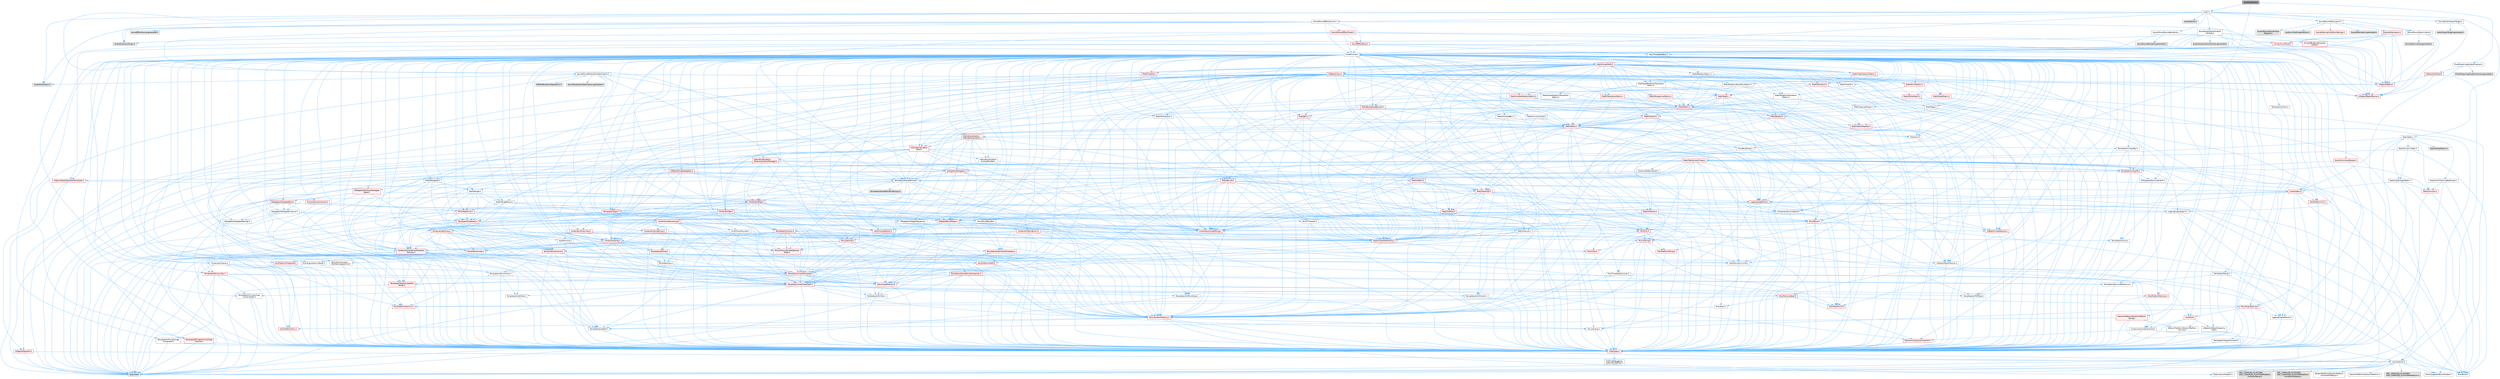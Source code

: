 digraph "AudioProducer.h"
{
 // INTERACTIVE_SVG=YES
 // LATEX_PDF_SIZE
  bgcolor="transparent";
  edge [fontname=Helvetica,fontsize=10,labelfontname=Helvetica,labelfontsize=10];
  node [fontname=Helvetica,fontsize=10,shape=box,height=0.2,width=0.4];
  Node1 [id="Node000001",label="AudioProducer.h",height=0.2,width=0.4,color="gray40", fillcolor="grey60", style="filled", fontcolor="black",tooltip=" "];
  Node1 -> Node2 [id="edge1_Node000001_Node000002",color="steelblue1",style="solid",tooltip=" "];
  Node2 [id="Node000002",label="Audio.h",height=0.2,width=0.4,color="grey40", fillcolor="white", style="filled",URL="$d8/daa/Audio_8h.html",tooltip=" "];
  Node2 -> Node3 [id="edge2_Node000002_Node000003",color="steelblue1",style="solid",tooltip=" "];
  Node3 [id="Node000003",label="CoreMinimal.h",height=0.2,width=0.4,color="grey40", fillcolor="white", style="filled",URL="$d7/d67/CoreMinimal_8h.html",tooltip=" "];
  Node3 -> Node4 [id="edge3_Node000003_Node000004",color="steelblue1",style="solid",tooltip=" "];
  Node4 [id="Node000004",label="CoreTypes.h",height=0.2,width=0.4,color="red", fillcolor="#FFF0F0", style="filled",URL="$dc/dec/CoreTypes_8h.html",tooltip=" "];
  Node4 -> Node5 [id="edge4_Node000004_Node000005",color="steelblue1",style="solid",tooltip=" "];
  Node5 [id="Node000005",label="HAL/Platform.h",height=0.2,width=0.4,color="grey40", fillcolor="white", style="filled",URL="$d9/dd0/Platform_8h.html",tooltip=" "];
  Node5 -> Node6 [id="edge5_Node000005_Node000006",color="steelblue1",style="solid",tooltip=" "];
  Node6 [id="Node000006",label="Misc/Build.h",height=0.2,width=0.4,color="grey40", fillcolor="white", style="filled",URL="$d3/dbb/Build_8h.html",tooltip=" "];
  Node5 -> Node7 [id="edge6_Node000005_Node000007",color="steelblue1",style="solid",tooltip=" "];
  Node7 [id="Node000007",label="Misc/LargeWorldCoordinates.h",height=0.2,width=0.4,color="grey40", fillcolor="white", style="filled",URL="$d2/dcb/LargeWorldCoordinates_8h.html",tooltip=" "];
  Node5 -> Node8 [id="edge7_Node000005_Node000008",color="steelblue1",style="solid",tooltip=" "];
  Node8 [id="Node000008",label="type_traits",height=0.2,width=0.4,color="grey60", fillcolor="#E0E0E0", style="filled",tooltip=" "];
  Node5 -> Node9 [id="edge8_Node000005_Node000009",color="steelblue1",style="solid",tooltip=" "];
  Node9 [id="Node000009",label="PreprocessorHelpers.h",height=0.2,width=0.4,color="grey40", fillcolor="white", style="filled",URL="$db/ddb/PreprocessorHelpers_8h.html",tooltip=" "];
  Node5 -> Node10 [id="edge9_Node000005_Node000010",color="steelblue1",style="solid",tooltip=" "];
  Node10 [id="Node000010",label="UBT_COMPILED_PLATFORM\l/UBT_COMPILED_PLATFORMPlatform\lCompilerPreSetup.h",height=0.2,width=0.4,color="grey60", fillcolor="#E0E0E0", style="filled",tooltip=" "];
  Node5 -> Node11 [id="edge10_Node000005_Node000011",color="steelblue1",style="solid",tooltip=" "];
  Node11 [id="Node000011",label="GenericPlatform/GenericPlatform\lCompilerPreSetup.h",height=0.2,width=0.4,color="grey40", fillcolor="white", style="filled",URL="$d9/dc8/GenericPlatformCompilerPreSetup_8h.html",tooltip=" "];
  Node5 -> Node12 [id="edge11_Node000005_Node000012",color="steelblue1",style="solid",tooltip=" "];
  Node12 [id="Node000012",label="GenericPlatform/GenericPlatform.h",height=0.2,width=0.4,color="grey40", fillcolor="white", style="filled",URL="$d6/d84/GenericPlatform_8h.html",tooltip=" "];
  Node5 -> Node13 [id="edge12_Node000005_Node000013",color="steelblue1",style="solid",tooltip=" "];
  Node13 [id="Node000013",label="UBT_COMPILED_PLATFORM\l/UBT_COMPILED_PLATFORMPlatform.h",height=0.2,width=0.4,color="grey60", fillcolor="#E0E0E0", style="filled",tooltip=" "];
  Node5 -> Node14 [id="edge13_Node000005_Node000014",color="steelblue1",style="solid",tooltip=" "];
  Node14 [id="Node000014",label="UBT_COMPILED_PLATFORM\l/UBT_COMPILED_PLATFORMPlatform\lCompilerSetup.h",height=0.2,width=0.4,color="grey60", fillcolor="#E0E0E0", style="filled",tooltip=" "];
  Node4 -> Node15 [id="edge14_Node000004_Node000015",color="steelblue1",style="solid",tooltip=" "];
  Node15 [id="Node000015",label="ProfilingDebugging\l/UMemoryDefines.h",height=0.2,width=0.4,color="grey40", fillcolor="white", style="filled",URL="$d2/da2/UMemoryDefines_8h.html",tooltip=" "];
  Node3 -> Node18 [id="edge15_Node000003_Node000018",color="steelblue1",style="solid",tooltip=" "];
  Node18 [id="Node000018",label="CoreFwd.h",height=0.2,width=0.4,color="red", fillcolor="#FFF0F0", style="filled",URL="$d1/d1e/CoreFwd_8h.html",tooltip=" "];
  Node18 -> Node4 [id="edge16_Node000018_Node000004",color="steelblue1",style="solid",tooltip=" "];
  Node18 -> Node19 [id="edge17_Node000018_Node000019",color="steelblue1",style="solid",tooltip=" "];
  Node19 [id="Node000019",label="Containers/ContainersFwd.h",height=0.2,width=0.4,color="grey40", fillcolor="white", style="filled",URL="$d4/d0a/ContainersFwd_8h.html",tooltip=" "];
  Node19 -> Node5 [id="edge18_Node000019_Node000005",color="steelblue1",style="solid",tooltip=" "];
  Node19 -> Node4 [id="edge19_Node000019_Node000004",color="steelblue1",style="solid",tooltip=" "];
  Node19 -> Node20 [id="edge20_Node000019_Node000020",color="steelblue1",style="solid",tooltip=" "];
  Node20 [id="Node000020",label="Traits/IsContiguousContainer.h",height=0.2,width=0.4,color="red", fillcolor="#FFF0F0", style="filled",URL="$d5/d3c/IsContiguousContainer_8h.html",tooltip=" "];
  Node20 -> Node4 [id="edge21_Node000020_Node000004",color="steelblue1",style="solid",tooltip=" "];
  Node18 -> Node24 [id="edge22_Node000018_Node000024",color="steelblue1",style="solid",tooltip=" "];
  Node24 [id="Node000024",label="UObject/UObjectHierarchy\lFwd.h",height=0.2,width=0.4,color="grey40", fillcolor="white", style="filled",URL="$d3/d13/UObjectHierarchyFwd_8h.html",tooltip=" "];
  Node3 -> Node24 [id="edge23_Node000003_Node000024",color="steelblue1",style="solid",tooltip=" "];
  Node3 -> Node19 [id="edge24_Node000003_Node000019",color="steelblue1",style="solid",tooltip=" "];
  Node3 -> Node25 [id="edge25_Node000003_Node000025",color="steelblue1",style="solid",tooltip=" "];
  Node25 [id="Node000025",label="Misc/VarArgs.h",height=0.2,width=0.4,color="grey40", fillcolor="white", style="filled",URL="$d5/d6f/VarArgs_8h.html",tooltip=" "];
  Node25 -> Node4 [id="edge26_Node000025_Node000004",color="steelblue1",style="solid",tooltip=" "];
  Node3 -> Node26 [id="edge27_Node000003_Node000026",color="steelblue1",style="solid",tooltip=" "];
  Node26 [id="Node000026",label="Logging/LogVerbosity.h",height=0.2,width=0.4,color="grey40", fillcolor="white", style="filled",URL="$d2/d8f/LogVerbosity_8h.html",tooltip=" "];
  Node26 -> Node4 [id="edge28_Node000026_Node000004",color="steelblue1",style="solid",tooltip=" "];
  Node3 -> Node27 [id="edge29_Node000003_Node000027",color="steelblue1",style="solid",tooltip=" "];
  Node27 [id="Node000027",label="Misc/OutputDevice.h",height=0.2,width=0.4,color="red", fillcolor="#FFF0F0", style="filled",URL="$d7/d32/OutputDevice_8h.html",tooltip=" "];
  Node27 -> Node18 [id="edge30_Node000027_Node000018",color="steelblue1",style="solid",tooltip=" "];
  Node27 -> Node4 [id="edge31_Node000027_Node000004",color="steelblue1",style="solid",tooltip=" "];
  Node27 -> Node26 [id="edge32_Node000027_Node000026",color="steelblue1",style="solid",tooltip=" "];
  Node27 -> Node25 [id="edge33_Node000027_Node000025",color="steelblue1",style="solid",tooltip=" "];
  Node3 -> Node33 [id="edge34_Node000003_Node000033",color="steelblue1",style="solid",tooltip=" "];
  Node33 [id="Node000033",label="HAL/PlatformCrt.h",height=0.2,width=0.4,color="red", fillcolor="#FFF0F0", style="filled",URL="$d8/d75/PlatformCrt_8h.html",tooltip=" "];
  Node3 -> Node43 [id="edge35_Node000003_Node000043",color="steelblue1",style="solid",tooltip=" "];
  Node43 [id="Node000043",label="HAL/PlatformMisc.h",height=0.2,width=0.4,color="red", fillcolor="#FFF0F0", style="filled",URL="$d0/df5/PlatformMisc_8h.html",tooltip=" "];
  Node43 -> Node4 [id="edge36_Node000043_Node000004",color="steelblue1",style="solid",tooltip=" "];
  Node3 -> Node62 [id="edge37_Node000003_Node000062",color="steelblue1",style="solid",tooltip=" "];
  Node62 [id="Node000062",label="Misc/AssertionMacros.h",height=0.2,width=0.4,color="red", fillcolor="#FFF0F0", style="filled",URL="$d0/dfa/AssertionMacros_8h.html",tooltip=" "];
  Node62 -> Node4 [id="edge38_Node000062_Node000004",color="steelblue1",style="solid",tooltip=" "];
  Node62 -> Node5 [id="edge39_Node000062_Node000005",color="steelblue1",style="solid",tooltip=" "];
  Node62 -> Node43 [id="edge40_Node000062_Node000043",color="steelblue1",style="solid",tooltip=" "];
  Node62 -> Node9 [id="edge41_Node000062_Node000009",color="steelblue1",style="solid",tooltip=" "];
  Node62 -> Node63 [id="edge42_Node000062_Node000063",color="steelblue1",style="solid",tooltip=" "];
  Node63 [id="Node000063",label="Templates/EnableIf.h",height=0.2,width=0.4,color="grey40", fillcolor="white", style="filled",URL="$d7/d60/EnableIf_8h.html",tooltip=" "];
  Node63 -> Node4 [id="edge43_Node000063_Node000004",color="steelblue1",style="solid",tooltip=" "];
  Node62 -> Node25 [id="edge44_Node000062_Node000025",color="steelblue1",style="solid",tooltip=" "];
  Node3 -> Node71 [id="edge45_Node000003_Node000071",color="steelblue1",style="solid",tooltip=" "];
  Node71 [id="Node000071",label="Templates/IsPointer.h",height=0.2,width=0.4,color="grey40", fillcolor="white", style="filled",URL="$d7/d05/IsPointer_8h.html",tooltip=" "];
  Node71 -> Node4 [id="edge46_Node000071_Node000004",color="steelblue1",style="solid",tooltip=" "];
  Node3 -> Node72 [id="edge47_Node000003_Node000072",color="steelblue1",style="solid",tooltip=" "];
  Node72 [id="Node000072",label="HAL/PlatformMemory.h",height=0.2,width=0.4,color="red", fillcolor="#FFF0F0", style="filled",URL="$de/d68/PlatformMemory_8h.html",tooltip=" "];
  Node72 -> Node4 [id="edge48_Node000072_Node000004",color="steelblue1",style="solid",tooltip=" "];
  Node3 -> Node55 [id="edge49_Node000003_Node000055",color="steelblue1",style="solid",tooltip=" "];
  Node55 [id="Node000055",label="HAL/PlatformAtomics.h",height=0.2,width=0.4,color="red", fillcolor="#FFF0F0", style="filled",URL="$d3/d36/PlatformAtomics_8h.html",tooltip=" "];
  Node55 -> Node4 [id="edge50_Node000055_Node000004",color="steelblue1",style="solid",tooltip=" "];
  Node3 -> Node77 [id="edge51_Node000003_Node000077",color="steelblue1",style="solid",tooltip=" "];
  Node77 [id="Node000077",label="Misc/Exec.h",height=0.2,width=0.4,color="grey40", fillcolor="white", style="filled",URL="$de/ddb/Exec_8h.html",tooltip=" "];
  Node77 -> Node4 [id="edge52_Node000077_Node000004",color="steelblue1",style="solid",tooltip=" "];
  Node77 -> Node62 [id="edge53_Node000077_Node000062",color="steelblue1",style="solid",tooltip=" "];
  Node3 -> Node78 [id="edge54_Node000003_Node000078",color="steelblue1",style="solid",tooltip=" "];
  Node78 [id="Node000078",label="HAL/MemoryBase.h",height=0.2,width=0.4,color="red", fillcolor="#FFF0F0", style="filled",URL="$d6/d9f/MemoryBase_8h.html",tooltip=" "];
  Node78 -> Node4 [id="edge55_Node000078_Node000004",color="steelblue1",style="solid",tooltip=" "];
  Node78 -> Node55 [id="edge56_Node000078_Node000055",color="steelblue1",style="solid",tooltip=" "];
  Node78 -> Node33 [id="edge57_Node000078_Node000033",color="steelblue1",style="solid",tooltip=" "];
  Node78 -> Node77 [id="edge58_Node000078_Node000077",color="steelblue1",style="solid",tooltip=" "];
  Node78 -> Node27 [id="edge59_Node000078_Node000027",color="steelblue1",style="solid",tooltip=" "];
  Node3 -> Node88 [id="edge60_Node000003_Node000088",color="steelblue1",style="solid",tooltip=" "];
  Node88 [id="Node000088",label="HAL/UnrealMemory.h",height=0.2,width=0.4,color="red", fillcolor="#FFF0F0", style="filled",URL="$d9/d96/UnrealMemory_8h.html",tooltip=" "];
  Node88 -> Node4 [id="edge61_Node000088_Node000004",color="steelblue1",style="solid",tooltip=" "];
  Node88 -> Node78 [id="edge62_Node000088_Node000078",color="steelblue1",style="solid",tooltip=" "];
  Node88 -> Node72 [id="edge63_Node000088_Node000072",color="steelblue1",style="solid",tooltip=" "];
  Node88 -> Node71 [id="edge64_Node000088_Node000071",color="steelblue1",style="solid",tooltip=" "];
  Node3 -> Node90 [id="edge65_Node000003_Node000090",color="steelblue1",style="solid",tooltip=" "];
  Node90 [id="Node000090",label="Templates/IsArithmetic.h",height=0.2,width=0.4,color="grey40", fillcolor="white", style="filled",URL="$d2/d5d/IsArithmetic_8h.html",tooltip=" "];
  Node90 -> Node4 [id="edge66_Node000090_Node000004",color="steelblue1",style="solid",tooltip=" "];
  Node3 -> Node84 [id="edge67_Node000003_Node000084",color="steelblue1",style="solid",tooltip=" "];
  Node84 [id="Node000084",label="Templates/AndOrNot.h",height=0.2,width=0.4,color="grey40", fillcolor="white", style="filled",URL="$db/d0a/AndOrNot_8h.html",tooltip=" "];
  Node84 -> Node4 [id="edge68_Node000084_Node000004",color="steelblue1",style="solid",tooltip=" "];
  Node3 -> Node91 [id="edge69_Node000003_Node000091",color="steelblue1",style="solid",tooltip=" "];
  Node91 [id="Node000091",label="Templates/IsPODType.h",height=0.2,width=0.4,color="grey40", fillcolor="white", style="filled",URL="$d7/db1/IsPODType_8h.html",tooltip=" "];
  Node91 -> Node4 [id="edge70_Node000091_Node000004",color="steelblue1",style="solid",tooltip=" "];
  Node3 -> Node92 [id="edge71_Node000003_Node000092",color="steelblue1",style="solid",tooltip=" "];
  Node92 [id="Node000092",label="Templates/IsUECoreType.h",height=0.2,width=0.4,color="grey40", fillcolor="white", style="filled",URL="$d1/db8/IsUECoreType_8h.html",tooltip=" "];
  Node92 -> Node4 [id="edge72_Node000092_Node000004",color="steelblue1",style="solid",tooltip=" "];
  Node92 -> Node8 [id="edge73_Node000092_Node000008",color="steelblue1",style="solid",tooltip=" "];
  Node3 -> Node85 [id="edge74_Node000003_Node000085",color="steelblue1",style="solid",tooltip=" "];
  Node85 [id="Node000085",label="Templates/IsTriviallyCopy\lConstructible.h",height=0.2,width=0.4,color="grey40", fillcolor="white", style="filled",URL="$d3/d78/IsTriviallyCopyConstructible_8h.html",tooltip=" "];
  Node85 -> Node4 [id="edge75_Node000085_Node000004",color="steelblue1",style="solid",tooltip=" "];
  Node85 -> Node8 [id="edge76_Node000085_Node000008",color="steelblue1",style="solid",tooltip=" "];
  Node3 -> Node93 [id="edge77_Node000003_Node000093",color="steelblue1",style="solid",tooltip=" "];
  Node93 [id="Node000093",label="Templates/UnrealTypeTraits.h",height=0.2,width=0.4,color="red", fillcolor="#FFF0F0", style="filled",URL="$d2/d2d/UnrealTypeTraits_8h.html",tooltip=" "];
  Node93 -> Node4 [id="edge78_Node000093_Node000004",color="steelblue1",style="solid",tooltip=" "];
  Node93 -> Node71 [id="edge79_Node000093_Node000071",color="steelblue1",style="solid",tooltip=" "];
  Node93 -> Node62 [id="edge80_Node000093_Node000062",color="steelblue1",style="solid",tooltip=" "];
  Node93 -> Node84 [id="edge81_Node000093_Node000084",color="steelblue1",style="solid",tooltip=" "];
  Node93 -> Node63 [id="edge82_Node000093_Node000063",color="steelblue1",style="solid",tooltip=" "];
  Node93 -> Node90 [id="edge83_Node000093_Node000090",color="steelblue1",style="solid",tooltip=" "];
  Node93 -> Node91 [id="edge84_Node000093_Node000091",color="steelblue1",style="solid",tooltip=" "];
  Node93 -> Node92 [id="edge85_Node000093_Node000092",color="steelblue1",style="solid",tooltip=" "];
  Node93 -> Node85 [id="edge86_Node000093_Node000085",color="steelblue1",style="solid",tooltip=" "];
  Node3 -> Node63 [id="edge87_Node000003_Node000063",color="steelblue1",style="solid",tooltip=" "];
  Node3 -> Node95 [id="edge88_Node000003_Node000095",color="steelblue1",style="solid",tooltip=" "];
  Node95 [id="Node000095",label="Templates/RemoveReference.h",height=0.2,width=0.4,color="grey40", fillcolor="white", style="filled",URL="$da/dbe/RemoveReference_8h.html",tooltip=" "];
  Node95 -> Node4 [id="edge89_Node000095_Node000004",color="steelblue1",style="solid",tooltip=" "];
  Node3 -> Node96 [id="edge90_Node000003_Node000096",color="steelblue1",style="solid",tooltip=" "];
  Node96 [id="Node000096",label="Templates/IntegralConstant.h",height=0.2,width=0.4,color="grey40", fillcolor="white", style="filled",URL="$db/d1b/IntegralConstant_8h.html",tooltip=" "];
  Node96 -> Node4 [id="edge91_Node000096_Node000004",color="steelblue1",style="solid",tooltip=" "];
  Node3 -> Node97 [id="edge92_Node000003_Node000097",color="steelblue1",style="solid",tooltip=" "];
  Node97 [id="Node000097",label="Templates/IsClass.h",height=0.2,width=0.4,color="grey40", fillcolor="white", style="filled",URL="$db/dcb/IsClass_8h.html",tooltip=" "];
  Node97 -> Node4 [id="edge93_Node000097_Node000004",color="steelblue1",style="solid",tooltip=" "];
  Node3 -> Node98 [id="edge94_Node000003_Node000098",color="steelblue1",style="solid",tooltip=" "];
  Node98 [id="Node000098",label="Templates/TypeCompatible\lBytes.h",height=0.2,width=0.4,color="red", fillcolor="#FFF0F0", style="filled",URL="$df/d0a/TypeCompatibleBytes_8h.html",tooltip=" "];
  Node98 -> Node4 [id="edge95_Node000098_Node000004",color="steelblue1",style="solid",tooltip=" "];
  Node98 -> Node8 [id="edge96_Node000098_Node000008",color="steelblue1",style="solid",tooltip=" "];
  Node3 -> Node20 [id="edge97_Node000003_Node000020",color="steelblue1",style="solid",tooltip=" "];
  Node3 -> Node99 [id="edge98_Node000003_Node000099",color="steelblue1",style="solid",tooltip=" "];
  Node99 [id="Node000099",label="Templates/UnrealTemplate.h",height=0.2,width=0.4,color="red", fillcolor="#FFF0F0", style="filled",URL="$d4/d24/UnrealTemplate_8h.html",tooltip=" "];
  Node99 -> Node4 [id="edge99_Node000099_Node000004",color="steelblue1",style="solid",tooltip=" "];
  Node99 -> Node71 [id="edge100_Node000099_Node000071",color="steelblue1",style="solid",tooltip=" "];
  Node99 -> Node88 [id="edge101_Node000099_Node000088",color="steelblue1",style="solid",tooltip=" "];
  Node99 -> Node93 [id="edge102_Node000099_Node000093",color="steelblue1",style="solid",tooltip=" "];
  Node99 -> Node95 [id="edge103_Node000099_Node000095",color="steelblue1",style="solid",tooltip=" "];
  Node99 -> Node98 [id="edge104_Node000099_Node000098",color="steelblue1",style="solid",tooltip=" "];
  Node99 -> Node20 [id="edge105_Node000099_Node000020",color="steelblue1",style="solid",tooltip=" "];
  Node99 -> Node8 [id="edge106_Node000099_Node000008",color="steelblue1",style="solid",tooltip=" "];
  Node3 -> Node48 [id="edge107_Node000003_Node000048",color="steelblue1",style="solid",tooltip=" "];
  Node48 [id="Node000048",label="Math/NumericLimits.h",height=0.2,width=0.4,color="grey40", fillcolor="white", style="filled",URL="$df/d1b/NumericLimits_8h.html",tooltip=" "];
  Node48 -> Node4 [id="edge108_Node000048_Node000004",color="steelblue1",style="solid",tooltip=" "];
  Node3 -> Node103 [id="edge109_Node000003_Node000103",color="steelblue1",style="solid",tooltip=" "];
  Node103 [id="Node000103",label="HAL/PlatformMath.h",height=0.2,width=0.4,color="red", fillcolor="#FFF0F0", style="filled",URL="$dc/d53/PlatformMath_8h.html",tooltip=" "];
  Node103 -> Node4 [id="edge110_Node000103_Node000004",color="steelblue1",style="solid",tooltip=" "];
  Node3 -> Node86 [id="edge111_Node000003_Node000086",color="steelblue1",style="solid",tooltip=" "];
  Node86 [id="Node000086",label="Templates/IsTriviallyCopy\lAssignable.h",height=0.2,width=0.4,color="grey40", fillcolor="white", style="filled",URL="$d2/df2/IsTriviallyCopyAssignable_8h.html",tooltip=" "];
  Node86 -> Node4 [id="edge112_Node000086_Node000004",color="steelblue1",style="solid",tooltip=" "];
  Node86 -> Node8 [id="edge113_Node000086_Node000008",color="steelblue1",style="solid",tooltip=" "];
  Node3 -> Node111 [id="edge114_Node000003_Node000111",color="steelblue1",style="solid",tooltip=" "];
  Node111 [id="Node000111",label="Templates/MemoryOps.h",height=0.2,width=0.4,color="red", fillcolor="#FFF0F0", style="filled",URL="$db/dea/MemoryOps_8h.html",tooltip=" "];
  Node111 -> Node4 [id="edge115_Node000111_Node000004",color="steelblue1",style="solid",tooltip=" "];
  Node111 -> Node88 [id="edge116_Node000111_Node000088",color="steelblue1",style="solid",tooltip=" "];
  Node111 -> Node86 [id="edge117_Node000111_Node000086",color="steelblue1",style="solid",tooltip=" "];
  Node111 -> Node85 [id="edge118_Node000111_Node000085",color="steelblue1",style="solid",tooltip=" "];
  Node111 -> Node93 [id="edge119_Node000111_Node000093",color="steelblue1",style="solid",tooltip=" "];
  Node111 -> Node8 [id="edge120_Node000111_Node000008",color="steelblue1",style="solid",tooltip=" "];
  Node3 -> Node112 [id="edge121_Node000003_Node000112",color="steelblue1",style="solid",tooltip=" "];
  Node112 [id="Node000112",label="Containers/ContainerAllocation\lPolicies.h",height=0.2,width=0.4,color="red", fillcolor="#FFF0F0", style="filled",URL="$d7/dff/ContainerAllocationPolicies_8h.html",tooltip=" "];
  Node112 -> Node4 [id="edge122_Node000112_Node000004",color="steelblue1",style="solid",tooltip=" "];
  Node112 -> Node112 [id="edge123_Node000112_Node000112",color="steelblue1",style="solid",tooltip=" "];
  Node112 -> Node103 [id="edge124_Node000112_Node000103",color="steelblue1",style="solid",tooltip=" "];
  Node112 -> Node88 [id="edge125_Node000112_Node000088",color="steelblue1",style="solid",tooltip=" "];
  Node112 -> Node48 [id="edge126_Node000112_Node000048",color="steelblue1",style="solid",tooltip=" "];
  Node112 -> Node62 [id="edge127_Node000112_Node000062",color="steelblue1",style="solid",tooltip=" "];
  Node112 -> Node111 [id="edge128_Node000112_Node000111",color="steelblue1",style="solid",tooltip=" "];
  Node112 -> Node98 [id="edge129_Node000112_Node000098",color="steelblue1",style="solid",tooltip=" "];
  Node112 -> Node8 [id="edge130_Node000112_Node000008",color="steelblue1",style="solid",tooltip=" "];
  Node3 -> Node115 [id="edge131_Node000003_Node000115",color="steelblue1",style="solid",tooltip=" "];
  Node115 [id="Node000115",label="Templates/IsEnumClass.h",height=0.2,width=0.4,color="grey40", fillcolor="white", style="filled",URL="$d7/d15/IsEnumClass_8h.html",tooltip=" "];
  Node115 -> Node4 [id="edge132_Node000115_Node000004",color="steelblue1",style="solid",tooltip=" "];
  Node115 -> Node84 [id="edge133_Node000115_Node000084",color="steelblue1",style="solid",tooltip=" "];
  Node3 -> Node116 [id="edge134_Node000003_Node000116",color="steelblue1",style="solid",tooltip=" "];
  Node116 [id="Node000116",label="HAL/PlatformProperties.h",height=0.2,width=0.4,color="red", fillcolor="#FFF0F0", style="filled",URL="$d9/db0/PlatformProperties_8h.html",tooltip=" "];
  Node116 -> Node4 [id="edge135_Node000116_Node000004",color="steelblue1",style="solid",tooltip=" "];
  Node3 -> Node119 [id="edge136_Node000003_Node000119",color="steelblue1",style="solid",tooltip=" "];
  Node119 [id="Node000119",label="Misc/EngineVersionBase.h",height=0.2,width=0.4,color="grey40", fillcolor="white", style="filled",URL="$d5/d2b/EngineVersionBase_8h.html",tooltip=" "];
  Node119 -> Node4 [id="edge137_Node000119_Node000004",color="steelblue1",style="solid",tooltip=" "];
  Node3 -> Node120 [id="edge138_Node000003_Node000120",color="steelblue1",style="solid",tooltip=" "];
  Node120 [id="Node000120",label="Internationalization\l/TextNamespaceFwd.h",height=0.2,width=0.4,color="grey40", fillcolor="white", style="filled",URL="$d8/d97/TextNamespaceFwd_8h.html",tooltip=" "];
  Node120 -> Node4 [id="edge139_Node000120_Node000004",color="steelblue1",style="solid",tooltip=" "];
  Node3 -> Node121 [id="edge140_Node000003_Node000121",color="steelblue1",style="solid",tooltip=" "];
  Node121 [id="Node000121",label="Serialization/Archive.h",height=0.2,width=0.4,color="red", fillcolor="#FFF0F0", style="filled",URL="$d7/d3b/Archive_8h.html",tooltip=" "];
  Node121 -> Node18 [id="edge141_Node000121_Node000018",color="steelblue1",style="solid",tooltip=" "];
  Node121 -> Node4 [id="edge142_Node000121_Node000004",color="steelblue1",style="solid",tooltip=" "];
  Node121 -> Node116 [id="edge143_Node000121_Node000116",color="steelblue1",style="solid",tooltip=" "];
  Node121 -> Node120 [id="edge144_Node000121_Node000120",color="steelblue1",style="solid",tooltip=" "];
  Node121 -> Node62 [id="edge145_Node000121_Node000062",color="steelblue1",style="solid",tooltip=" "];
  Node121 -> Node6 [id="edge146_Node000121_Node000006",color="steelblue1",style="solid",tooltip=" "];
  Node121 -> Node119 [id="edge147_Node000121_Node000119",color="steelblue1",style="solid",tooltip=" "];
  Node121 -> Node25 [id="edge148_Node000121_Node000025",color="steelblue1",style="solid",tooltip=" "];
  Node121 -> Node63 [id="edge149_Node000121_Node000063",color="steelblue1",style="solid",tooltip=" "];
  Node121 -> Node115 [id="edge150_Node000121_Node000115",color="steelblue1",style="solid",tooltip=" "];
  Node121 -> Node99 [id="edge151_Node000121_Node000099",color="steelblue1",style="solid",tooltip=" "];
  Node121 -> Node124 [id="edge152_Node000121_Node000124",color="steelblue1",style="solid",tooltip=" "];
  Node124 [id="Node000124",label="UObject/ObjectVersion.h",height=0.2,width=0.4,color="grey40", fillcolor="white", style="filled",URL="$da/d63/ObjectVersion_8h.html",tooltip=" "];
  Node124 -> Node4 [id="edge153_Node000124_Node000004",color="steelblue1",style="solid",tooltip=" "];
  Node3 -> Node125 [id="edge154_Node000003_Node000125",color="steelblue1",style="solid",tooltip=" "];
  Node125 [id="Node000125",label="Templates/Less.h",height=0.2,width=0.4,color="grey40", fillcolor="white", style="filled",URL="$de/dc8/Less_8h.html",tooltip=" "];
  Node125 -> Node4 [id="edge155_Node000125_Node000004",color="steelblue1",style="solid",tooltip=" "];
  Node125 -> Node99 [id="edge156_Node000125_Node000099",color="steelblue1",style="solid",tooltip=" "];
  Node3 -> Node126 [id="edge157_Node000003_Node000126",color="steelblue1",style="solid",tooltip=" "];
  Node126 [id="Node000126",label="Templates/Sorting.h",height=0.2,width=0.4,color="red", fillcolor="#FFF0F0", style="filled",URL="$d3/d9e/Sorting_8h.html",tooltip=" "];
  Node126 -> Node4 [id="edge158_Node000126_Node000004",color="steelblue1",style="solid",tooltip=" "];
  Node126 -> Node103 [id="edge159_Node000126_Node000103",color="steelblue1",style="solid",tooltip=" "];
  Node126 -> Node125 [id="edge160_Node000126_Node000125",color="steelblue1",style="solid",tooltip=" "];
  Node3 -> Node137 [id="edge161_Node000003_Node000137",color="steelblue1",style="solid",tooltip=" "];
  Node137 [id="Node000137",label="Misc/Char.h",height=0.2,width=0.4,color="red", fillcolor="#FFF0F0", style="filled",URL="$d0/d58/Char_8h.html",tooltip=" "];
  Node137 -> Node4 [id="edge162_Node000137_Node000004",color="steelblue1",style="solid",tooltip=" "];
  Node137 -> Node8 [id="edge163_Node000137_Node000008",color="steelblue1",style="solid",tooltip=" "];
  Node3 -> Node140 [id="edge164_Node000003_Node000140",color="steelblue1",style="solid",tooltip=" "];
  Node140 [id="Node000140",label="GenericPlatform/GenericPlatform\lStricmp.h",height=0.2,width=0.4,color="grey40", fillcolor="white", style="filled",URL="$d2/d86/GenericPlatformStricmp_8h.html",tooltip=" "];
  Node140 -> Node4 [id="edge165_Node000140_Node000004",color="steelblue1",style="solid",tooltip=" "];
  Node3 -> Node141 [id="edge166_Node000003_Node000141",color="steelblue1",style="solid",tooltip=" "];
  Node141 [id="Node000141",label="GenericPlatform/GenericPlatform\lString.h",height=0.2,width=0.4,color="red", fillcolor="#FFF0F0", style="filled",URL="$dd/d20/GenericPlatformString_8h.html",tooltip=" "];
  Node141 -> Node4 [id="edge167_Node000141_Node000004",color="steelblue1",style="solid",tooltip=" "];
  Node141 -> Node140 [id="edge168_Node000141_Node000140",color="steelblue1",style="solid",tooltip=" "];
  Node141 -> Node63 [id="edge169_Node000141_Node000063",color="steelblue1",style="solid",tooltip=" "];
  Node141 -> Node8 [id="edge170_Node000141_Node000008",color="steelblue1",style="solid",tooltip=" "];
  Node3 -> Node74 [id="edge171_Node000003_Node000074",color="steelblue1",style="solid",tooltip=" "];
  Node74 [id="Node000074",label="HAL/PlatformString.h",height=0.2,width=0.4,color="red", fillcolor="#FFF0F0", style="filled",URL="$db/db5/PlatformString_8h.html",tooltip=" "];
  Node74 -> Node4 [id="edge172_Node000074_Node000004",color="steelblue1",style="solid",tooltip=" "];
  Node3 -> Node144 [id="edge173_Node000003_Node000144",color="steelblue1",style="solid",tooltip=" "];
  Node144 [id="Node000144",label="Misc/CString.h",height=0.2,width=0.4,color="red", fillcolor="#FFF0F0", style="filled",URL="$d2/d49/CString_8h.html",tooltip=" "];
  Node144 -> Node4 [id="edge174_Node000144_Node000004",color="steelblue1",style="solid",tooltip=" "];
  Node144 -> Node33 [id="edge175_Node000144_Node000033",color="steelblue1",style="solid",tooltip=" "];
  Node144 -> Node74 [id="edge176_Node000144_Node000074",color="steelblue1",style="solid",tooltip=" "];
  Node144 -> Node62 [id="edge177_Node000144_Node000062",color="steelblue1",style="solid",tooltip=" "];
  Node144 -> Node137 [id="edge178_Node000144_Node000137",color="steelblue1",style="solid",tooltip=" "];
  Node144 -> Node25 [id="edge179_Node000144_Node000025",color="steelblue1",style="solid",tooltip=" "];
  Node3 -> Node145 [id="edge180_Node000003_Node000145",color="steelblue1",style="solid",tooltip=" "];
  Node145 [id="Node000145",label="Misc/Crc.h",height=0.2,width=0.4,color="red", fillcolor="#FFF0F0", style="filled",URL="$d4/dd2/Crc_8h.html",tooltip=" "];
  Node145 -> Node4 [id="edge181_Node000145_Node000004",color="steelblue1",style="solid",tooltip=" "];
  Node145 -> Node74 [id="edge182_Node000145_Node000074",color="steelblue1",style="solid",tooltip=" "];
  Node145 -> Node62 [id="edge183_Node000145_Node000062",color="steelblue1",style="solid",tooltip=" "];
  Node145 -> Node144 [id="edge184_Node000145_Node000144",color="steelblue1",style="solid",tooltip=" "];
  Node145 -> Node137 [id="edge185_Node000145_Node000137",color="steelblue1",style="solid",tooltip=" "];
  Node145 -> Node93 [id="edge186_Node000145_Node000093",color="steelblue1",style="solid",tooltip=" "];
  Node3 -> Node136 [id="edge187_Node000003_Node000136",color="steelblue1",style="solid",tooltip=" "];
  Node136 [id="Node000136",label="Math/UnrealMathUtility.h",height=0.2,width=0.4,color="red", fillcolor="#FFF0F0", style="filled",URL="$db/db8/UnrealMathUtility_8h.html",tooltip=" "];
  Node136 -> Node4 [id="edge188_Node000136_Node000004",color="steelblue1",style="solid",tooltip=" "];
  Node136 -> Node62 [id="edge189_Node000136_Node000062",color="steelblue1",style="solid",tooltip=" "];
  Node136 -> Node103 [id="edge190_Node000136_Node000103",color="steelblue1",style="solid",tooltip=" "];
  Node3 -> Node146 [id="edge191_Node000003_Node000146",color="steelblue1",style="solid",tooltip=" "];
  Node146 [id="Node000146",label="Containers/UnrealString.h",height=0.2,width=0.4,color="red", fillcolor="#FFF0F0", style="filled",URL="$d5/dba/UnrealString_8h.html",tooltip=" "];
  Node3 -> Node150 [id="edge192_Node000003_Node000150",color="steelblue1",style="solid",tooltip=" "];
  Node150 [id="Node000150",label="Containers/Array.h",height=0.2,width=0.4,color="red", fillcolor="#FFF0F0", style="filled",URL="$df/dd0/Array_8h.html",tooltip=" "];
  Node150 -> Node4 [id="edge193_Node000150_Node000004",color="steelblue1",style="solid",tooltip=" "];
  Node150 -> Node62 [id="edge194_Node000150_Node000062",color="steelblue1",style="solid",tooltip=" "];
  Node150 -> Node151 [id="edge195_Node000150_Node000151",color="steelblue1",style="solid",tooltip=" "];
  Node151 [id="Node000151",label="Misc/IntrusiveUnsetOptional\lState.h",height=0.2,width=0.4,color="red", fillcolor="#FFF0F0", style="filled",URL="$d2/d0a/IntrusiveUnsetOptionalState_8h.html",tooltip=" "];
  Node150 -> Node88 [id="edge196_Node000150_Node000088",color="steelblue1",style="solid",tooltip=" "];
  Node150 -> Node93 [id="edge197_Node000150_Node000093",color="steelblue1",style="solid",tooltip=" "];
  Node150 -> Node99 [id="edge198_Node000150_Node000099",color="steelblue1",style="solid",tooltip=" "];
  Node150 -> Node112 [id="edge199_Node000150_Node000112",color="steelblue1",style="solid",tooltip=" "];
  Node150 -> Node121 [id="edge200_Node000150_Node000121",color="steelblue1",style="solid",tooltip=" "];
  Node150 -> Node129 [id="edge201_Node000150_Node000129",color="steelblue1",style="solid",tooltip=" "];
  Node129 [id="Node000129",label="Templates/Invoke.h",height=0.2,width=0.4,color="red", fillcolor="#FFF0F0", style="filled",URL="$d7/deb/Invoke_8h.html",tooltip=" "];
  Node129 -> Node4 [id="edge202_Node000129_Node000004",color="steelblue1",style="solid",tooltip=" "];
  Node129 -> Node99 [id="edge203_Node000129_Node000099",color="steelblue1",style="solid",tooltip=" "];
  Node129 -> Node8 [id="edge204_Node000129_Node000008",color="steelblue1",style="solid",tooltip=" "];
  Node150 -> Node125 [id="edge205_Node000150_Node000125",color="steelblue1",style="solid",tooltip=" "];
  Node150 -> Node126 [id="edge206_Node000150_Node000126",color="steelblue1",style="solid",tooltip=" "];
  Node150 -> Node173 [id="edge207_Node000150_Node000173",color="steelblue1",style="solid",tooltip=" "];
  Node173 [id="Node000173",label="Templates/AlignmentTemplates.h",height=0.2,width=0.4,color="red", fillcolor="#FFF0F0", style="filled",URL="$dd/d32/AlignmentTemplates_8h.html",tooltip=" "];
  Node173 -> Node4 [id="edge208_Node000173_Node000004",color="steelblue1",style="solid",tooltip=" "];
  Node173 -> Node71 [id="edge209_Node000173_Node000071",color="steelblue1",style="solid",tooltip=" "];
  Node150 -> Node8 [id="edge210_Node000150_Node000008",color="steelblue1",style="solid",tooltip=" "];
  Node3 -> Node174 [id="edge211_Node000003_Node000174",color="steelblue1",style="solid",tooltip=" "];
  Node174 [id="Node000174",label="Misc/FrameNumber.h",height=0.2,width=0.4,color="grey40", fillcolor="white", style="filled",URL="$dd/dbd/FrameNumber_8h.html",tooltip=" "];
  Node174 -> Node4 [id="edge212_Node000174_Node000004",color="steelblue1",style="solid",tooltip=" "];
  Node174 -> Node48 [id="edge213_Node000174_Node000048",color="steelblue1",style="solid",tooltip=" "];
  Node174 -> Node136 [id="edge214_Node000174_Node000136",color="steelblue1",style="solid",tooltip=" "];
  Node174 -> Node63 [id="edge215_Node000174_Node000063",color="steelblue1",style="solid",tooltip=" "];
  Node174 -> Node93 [id="edge216_Node000174_Node000093",color="steelblue1",style="solid",tooltip=" "];
  Node3 -> Node175 [id="edge217_Node000003_Node000175",color="steelblue1",style="solid",tooltip=" "];
  Node175 [id="Node000175",label="Misc/Timespan.h",height=0.2,width=0.4,color="grey40", fillcolor="white", style="filled",URL="$da/dd9/Timespan_8h.html",tooltip=" "];
  Node175 -> Node4 [id="edge218_Node000175_Node000004",color="steelblue1",style="solid",tooltip=" "];
  Node175 -> Node176 [id="edge219_Node000175_Node000176",color="steelblue1",style="solid",tooltip=" "];
  Node176 [id="Node000176",label="Math/Interval.h",height=0.2,width=0.4,color="grey40", fillcolor="white", style="filled",URL="$d1/d55/Interval_8h.html",tooltip=" "];
  Node176 -> Node4 [id="edge220_Node000176_Node000004",color="steelblue1",style="solid",tooltip=" "];
  Node176 -> Node90 [id="edge221_Node000176_Node000090",color="steelblue1",style="solid",tooltip=" "];
  Node176 -> Node93 [id="edge222_Node000176_Node000093",color="steelblue1",style="solid",tooltip=" "];
  Node176 -> Node48 [id="edge223_Node000176_Node000048",color="steelblue1",style="solid",tooltip=" "];
  Node176 -> Node136 [id="edge224_Node000176_Node000136",color="steelblue1",style="solid",tooltip=" "];
  Node175 -> Node136 [id="edge225_Node000175_Node000136",color="steelblue1",style="solid",tooltip=" "];
  Node175 -> Node62 [id="edge226_Node000175_Node000062",color="steelblue1",style="solid",tooltip=" "];
  Node3 -> Node177 [id="edge227_Node000003_Node000177",color="steelblue1",style="solid",tooltip=" "];
  Node177 [id="Node000177",label="Containers/StringConv.h",height=0.2,width=0.4,color="red", fillcolor="#FFF0F0", style="filled",URL="$d3/ddf/StringConv_8h.html",tooltip=" "];
  Node177 -> Node4 [id="edge228_Node000177_Node000004",color="steelblue1",style="solid",tooltip=" "];
  Node177 -> Node62 [id="edge229_Node000177_Node000062",color="steelblue1",style="solid",tooltip=" "];
  Node177 -> Node112 [id="edge230_Node000177_Node000112",color="steelblue1",style="solid",tooltip=" "];
  Node177 -> Node150 [id="edge231_Node000177_Node000150",color="steelblue1",style="solid",tooltip=" "];
  Node177 -> Node144 [id="edge232_Node000177_Node000144",color="steelblue1",style="solid",tooltip=" "];
  Node177 -> Node178 [id="edge233_Node000177_Node000178",color="steelblue1",style="solid",tooltip=" "];
  Node178 [id="Node000178",label="Templates/IsArray.h",height=0.2,width=0.4,color="grey40", fillcolor="white", style="filled",URL="$d8/d8d/IsArray_8h.html",tooltip=" "];
  Node178 -> Node4 [id="edge234_Node000178_Node000004",color="steelblue1",style="solid",tooltip=" "];
  Node177 -> Node99 [id="edge235_Node000177_Node000099",color="steelblue1",style="solid",tooltip=" "];
  Node177 -> Node93 [id="edge236_Node000177_Node000093",color="steelblue1",style="solid",tooltip=" "];
  Node177 -> Node20 [id="edge237_Node000177_Node000020",color="steelblue1",style="solid",tooltip=" "];
  Node177 -> Node8 [id="edge238_Node000177_Node000008",color="steelblue1",style="solid",tooltip=" "];
  Node3 -> Node179 [id="edge239_Node000003_Node000179",color="steelblue1",style="solid",tooltip=" "];
  Node179 [id="Node000179",label="UObject/UnrealNames.h",height=0.2,width=0.4,color="red", fillcolor="#FFF0F0", style="filled",URL="$d8/db1/UnrealNames_8h.html",tooltip=" "];
  Node179 -> Node4 [id="edge240_Node000179_Node000004",color="steelblue1",style="solid",tooltip=" "];
  Node3 -> Node181 [id="edge241_Node000003_Node000181",color="steelblue1",style="solid",tooltip=" "];
  Node181 [id="Node000181",label="UObject/NameTypes.h",height=0.2,width=0.4,color="red", fillcolor="#FFF0F0", style="filled",URL="$d6/d35/NameTypes_8h.html",tooltip=" "];
  Node181 -> Node4 [id="edge242_Node000181_Node000004",color="steelblue1",style="solid",tooltip=" "];
  Node181 -> Node62 [id="edge243_Node000181_Node000062",color="steelblue1",style="solid",tooltip=" "];
  Node181 -> Node88 [id="edge244_Node000181_Node000088",color="steelblue1",style="solid",tooltip=" "];
  Node181 -> Node93 [id="edge245_Node000181_Node000093",color="steelblue1",style="solid",tooltip=" "];
  Node181 -> Node99 [id="edge246_Node000181_Node000099",color="steelblue1",style="solid",tooltip=" "];
  Node181 -> Node146 [id="edge247_Node000181_Node000146",color="steelblue1",style="solid",tooltip=" "];
  Node181 -> Node182 [id="edge248_Node000181_Node000182",color="steelblue1",style="solid",tooltip=" "];
  Node182 [id="Node000182",label="HAL/CriticalSection.h",height=0.2,width=0.4,color="red", fillcolor="#FFF0F0", style="filled",URL="$d6/d90/CriticalSection_8h.html",tooltip=" "];
  Node181 -> Node177 [id="edge249_Node000181_Node000177",color="steelblue1",style="solid",tooltip=" "];
  Node181 -> Node179 [id="edge250_Node000181_Node000179",color="steelblue1",style="solid",tooltip=" "];
  Node181 -> Node151 [id="edge251_Node000181_Node000151",color="steelblue1",style="solid",tooltip=" "];
  Node3 -> Node189 [id="edge252_Node000003_Node000189",color="steelblue1",style="solid",tooltip=" "];
  Node189 [id="Node000189",label="Misc/Parse.h",height=0.2,width=0.4,color="red", fillcolor="#FFF0F0", style="filled",URL="$dc/d71/Parse_8h.html",tooltip=" "];
  Node189 -> Node146 [id="edge253_Node000189_Node000146",color="steelblue1",style="solid",tooltip=" "];
  Node189 -> Node4 [id="edge254_Node000189_Node000004",color="steelblue1",style="solid",tooltip=" "];
  Node189 -> Node33 [id="edge255_Node000189_Node000033",color="steelblue1",style="solid",tooltip=" "];
  Node189 -> Node6 [id="edge256_Node000189_Node000006",color="steelblue1",style="solid",tooltip=" "];
  Node189 -> Node190 [id="edge257_Node000189_Node000190",color="steelblue1",style="solid",tooltip=" "];
  Node190 [id="Node000190",label="Templates/Function.h",height=0.2,width=0.4,color="red", fillcolor="#FFF0F0", style="filled",URL="$df/df5/Function_8h.html",tooltip=" "];
  Node190 -> Node4 [id="edge258_Node000190_Node000004",color="steelblue1",style="solid",tooltip=" "];
  Node190 -> Node62 [id="edge259_Node000190_Node000062",color="steelblue1",style="solid",tooltip=" "];
  Node190 -> Node151 [id="edge260_Node000190_Node000151",color="steelblue1",style="solid",tooltip=" "];
  Node190 -> Node88 [id="edge261_Node000190_Node000088",color="steelblue1",style="solid",tooltip=" "];
  Node190 -> Node93 [id="edge262_Node000190_Node000093",color="steelblue1",style="solid",tooltip=" "];
  Node190 -> Node129 [id="edge263_Node000190_Node000129",color="steelblue1",style="solid",tooltip=" "];
  Node190 -> Node99 [id="edge264_Node000190_Node000099",color="steelblue1",style="solid",tooltip=" "];
  Node190 -> Node136 [id="edge265_Node000190_Node000136",color="steelblue1",style="solid",tooltip=" "];
  Node190 -> Node8 [id="edge266_Node000190_Node000008",color="steelblue1",style="solid",tooltip=" "];
  Node3 -> Node173 [id="edge267_Node000003_Node000173",color="steelblue1",style="solid",tooltip=" "];
  Node3 -> Node192 [id="edge268_Node000003_Node000192",color="steelblue1",style="solid",tooltip=" "];
  Node192 [id="Node000192",label="Misc/StructBuilder.h",height=0.2,width=0.4,color="grey40", fillcolor="white", style="filled",URL="$d9/db3/StructBuilder_8h.html",tooltip=" "];
  Node192 -> Node4 [id="edge269_Node000192_Node000004",color="steelblue1",style="solid",tooltip=" "];
  Node192 -> Node136 [id="edge270_Node000192_Node000136",color="steelblue1",style="solid",tooltip=" "];
  Node192 -> Node173 [id="edge271_Node000192_Node000173",color="steelblue1",style="solid",tooltip=" "];
  Node3 -> Node105 [id="edge272_Node000003_Node000105",color="steelblue1",style="solid",tooltip=" "];
  Node105 [id="Node000105",label="Templates/Decay.h",height=0.2,width=0.4,color="grey40", fillcolor="white", style="filled",URL="$dd/d0f/Decay_8h.html",tooltip=" "];
  Node105 -> Node4 [id="edge273_Node000105_Node000004",color="steelblue1",style="solid",tooltip=" "];
  Node105 -> Node95 [id="edge274_Node000105_Node000095",color="steelblue1",style="solid",tooltip=" "];
  Node105 -> Node8 [id="edge275_Node000105_Node000008",color="steelblue1",style="solid",tooltip=" "];
  Node3 -> Node193 [id="edge276_Node000003_Node000193",color="steelblue1",style="solid",tooltip=" "];
  Node193 [id="Node000193",label="Templates/PointerIsConvertible\lFromTo.h",height=0.2,width=0.4,color="red", fillcolor="#FFF0F0", style="filled",URL="$d6/d65/PointerIsConvertibleFromTo_8h.html",tooltip=" "];
  Node193 -> Node4 [id="edge277_Node000193_Node000004",color="steelblue1",style="solid",tooltip=" "];
  Node193 -> Node8 [id="edge278_Node000193_Node000008",color="steelblue1",style="solid",tooltip=" "];
  Node3 -> Node129 [id="edge279_Node000003_Node000129",color="steelblue1",style="solid",tooltip=" "];
  Node3 -> Node190 [id="edge280_Node000003_Node000190",color="steelblue1",style="solid",tooltip=" "];
  Node3 -> Node162 [id="edge281_Node000003_Node000162",color="steelblue1",style="solid",tooltip=" "];
  Node162 [id="Node000162",label="Templates/TypeHash.h",height=0.2,width=0.4,color="red", fillcolor="#FFF0F0", style="filled",URL="$d1/d62/TypeHash_8h.html",tooltip=" "];
  Node162 -> Node4 [id="edge282_Node000162_Node000004",color="steelblue1",style="solid",tooltip=" "];
  Node162 -> Node145 [id="edge283_Node000162_Node000145",color="steelblue1",style="solid",tooltip=" "];
  Node162 -> Node8 [id="edge284_Node000162_Node000008",color="steelblue1",style="solid",tooltip=" "];
  Node3 -> Node194 [id="edge285_Node000003_Node000194",color="steelblue1",style="solid",tooltip=" "];
  Node194 [id="Node000194",label="Containers/ScriptArray.h",height=0.2,width=0.4,color="red", fillcolor="#FFF0F0", style="filled",URL="$dc/daf/ScriptArray_8h.html",tooltip=" "];
  Node194 -> Node4 [id="edge286_Node000194_Node000004",color="steelblue1",style="solid",tooltip=" "];
  Node194 -> Node62 [id="edge287_Node000194_Node000062",color="steelblue1",style="solid",tooltip=" "];
  Node194 -> Node88 [id="edge288_Node000194_Node000088",color="steelblue1",style="solid",tooltip=" "];
  Node194 -> Node112 [id="edge289_Node000194_Node000112",color="steelblue1",style="solid",tooltip=" "];
  Node194 -> Node150 [id="edge290_Node000194_Node000150",color="steelblue1",style="solid",tooltip=" "];
  Node3 -> Node195 [id="edge291_Node000003_Node000195",color="steelblue1",style="solid",tooltip=" "];
  Node195 [id="Node000195",label="Containers/BitArray.h",height=0.2,width=0.4,color="red", fillcolor="#FFF0F0", style="filled",URL="$d1/de4/BitArray_8h.html",tooltip=" "];
  Node195 -> Node112 [id="edge292_Node000195_Node000112",color="steelblue1",style="solid",tooltip=" "];
  Node195 -> Node4 [id="edge293_Node000195_Node000004",color="steelblue1",style="solid",tooltip=" "];
  Node195 -> Node55 [id="edge294_Node000195_Node000055",color="steelblue1",style="solid",tooltip=" "];
  Node195 -> Node88 [id="edge295_Node000195_Node000088",color="steelblue1",style="solid",tooltip=" "];
  Node195 -> Node136 [id="edge296_Node000195_Node000136",color="steelblue1",style="solid",tooltip=" "];
  Node195 -> Node62 [id="edge297_Node000195_Node000062",color="steelblue1",style="solid",tooltip=" "];
  Node195 -> Node121 [id="edge298_Node000195_Node000121",color="steelblue1",style="solid",tooltip=" "];
  Node195 -> Node63 [id="edge299_Node000195_Node000063",color="steelblue1",style="solid",tooltip=" "];
  Node195 -> Node129 [id="edge300_Node000195_Node000129",color="steelblue1",style="solid",tooltip=" "];
  Node195 -> Node99 [id="edge301_Node000195_Node000099",color="steelblue1",style="solid",tooltip=" "];
  Node195 -> Node93 [id="edge302_Node000195_Node000093",color="steelblue1",style="solid",tooltip=" "];
  Node3 -> Node196 [id="edge303_Node000003_Node000196",color="steelblue1",style="solid",tooltip=" "];
  Node196 [id="Node000196",label="Containers/SparseArray.h",height=0.2,width=0.4,color="red", fillcolor="#FFF0F0", style="filled",URL="$d5/dbf/SparseArray_8h.html",tooltip=" "];
  Node196 -> Node4 [id="edge304_Node000196_Node000004",color="steelblue1",style="solid",tooltip=" "];
  Node196 -> Node62 [id="edge305_Node000196_Node000062",color="steelblue1",style="solid",tooltip=" "];
  Node196 -> Node88 [id="edge306_Node000196_Node000088",color="steelblue1",style="solid",tooltip=" "];
  Node196 -> Node93 [id="edge307_Node000196_Node000093",color="steelblue1",style="solid",tooltip=" "];
  Node196 -> Node99 [id="edge308_Node000196_Node000099",color="steelblue1",style="solid",tooltip=" "];
  Node196 -> Node112 [id="edge309_Node000196_Node000112",color="steelblue1",style="solid",tooltip=" "];
  Node196 -> Node125 [id="edge310_Node000196_Node000125",color="steelblue1",style="solid",tooltip=" "];
  Node196 -> Node150 [id="edge311_Node000196_Node000150",color="steelblue1",style="solid",tooltip=" "];
  Node196 -> Node136 [id="edge312_Node000196_Node000136",color="steelblue1",style="solid",tooltip=" "];
  Node196 -> Node194 [id="edge313_Node000196_Node000194",color="steelblue1",style="solid",tooltip=" "];
  Node196 -> Node195 [id="edge314_Node000196_Node000195",color="steelblue1",style="solid",tooltip=" "];
  Node196 -> Node146 [id="edge315_Node000196_Node000146",color="steelblue1",style="solid",tooltip=" "];
  Node196 -> Node151 [id="edge316_Node000196_Node000151",color="steelblue1",style="solid",tooltip=" "];
  Node3 -> Node212 [id="edge317_Node000003_Node000212",color="steelblue1",style="solid",tooltip=" "];
  Node212 [id="Node000212",label="Containers/Set.h",height=0.2,width=0.4,color="red", fillcolor="#FFF0F0", style="filled",URL="$d4/d45/Set_8h.html",tooltip=" "];
  Node212 -> Node112 [id="edge318_Node000212_Node000112",color="steelblue1",style="solid",tooltip=" "];
  Node212 -> Node196 [id="edge319_Node000212_Node000196",color="steelblue1",style="solid",tooltip=" "];
  Node212 -> Node19 [id="edge320_Node000212_Node000019",color="steelblue1",style="solid",tooltip=" "];
  Node212 -> Node136 [id="edge321_Node000212_Node000136",color="steelblue1",style="solid",tooltip=" "];
  Node212 -> Node62 [id="edge322_Node000212_Node000062",color="steelblue1",style="solid",tooltip=" "];
  Node212 -> Node192 [id="edge323_Node000212_Node000192",color="steelblue1",style="solid",tooltip=" "];
  Node212 -> Node190 [id="edge324_Node000212_Node000190",color="steelblue1",style="solid",tooltip=" "];
  Node212 -> Node126 [id="edge325_Node000212_Node000126",color="steelblue1",style="solid",tooltip=" "];
  Node212 -> Node162 [id="edge326_Node000212_Node000162",color="steelblue1",style="solid",tooltip=" "];
  Node212 -> Node99 [id="edge327_Node000212_Node000099",color="steelblue1",style="solid",tooltip=" "];
  Node212 -> Node8 [id="edge328_Node000212_Node000008",color="steelblue1",style="solid",tooltip=" "];
  Node3 -> Node215 [id="edge329_Node000003_Node000215",color="steelblue1",style="solid",tooltip=" "];
  Node215 [id="Node000215",label="Algo/Reverse.h",height=0.2,width=0.4,color="grey40", fillcolor="white", style="filled",URL="$d5/d93/Reverse_8h.html",tooltip=" "];
  Node215 -> Node4 [id="edge330_Node000215_Node000004",color="steelblue1",style="solid",tooltip=" "];
  Node215 -> Node99 [id="edge331_Node000215_Node000099",color="steelblue1",style="solid",tooltip=" "];
  Node3 -> Node216 [id="edge332_Node000003_Node000216",color="steelblue1",style="solid",tooltip=" "];
  Node216 [id="Node000216",label="Containers/Map.h",height=0.2,width=0.4,color="red", fillcolor="#FFF0F0", style="filled",URL="$df/d79/Map_8h.html",tooltip=" "];
  Node216 -> Node4 [id="edge333_Node000216_Node000004",color="steelblue1",style="solid",tooltip=" "];
  Node216 -> Node215 [id="edge334_Node000216_Node000215",color="steelblue1",style="solid",tooltip=" "];
  Node216 -> Node212 [id="edge335_Node000216_Node000212",color="steelblue1",style="solid",tooltip=" "];
  Node216 -> Node146 [id="edge336_Node000216_Node000146",color="steelblue1",style="solid",tooltip=" "];
  Node216 -> Node62 [id="edge337_Node000216_Node000062",color="steelblue1",style="solid",tooltip=" "];
  Node216 -> Node192 [id="edge338_Node000216_Node000192",color="steelblue1",style="solid",tooltip=" "];
  Node216 -> Node190 [id="edge339_Node000216_Node000190",color="steelblue1",style="solid",tooltip=" "];
  Node216 -> Node126 [id="edge340_Node000216_Node000126",color="steelblue1",style="solid",tooltip=" "];
  Node216 -> Node217 [id="edge341_Node000216_Node000217",color="steelblue1",style="solid",tooltip=" "];
  Node217 [id="Node000217",label="Templates/Tuple.h",height=0.2,width=0.4,color="red", fillcolor="#FFF0F0", style="filled",URL="$d2/d4f/Tuple_8h.html",tooltip=" "];
  Node217 -> Node4 [id="edge342_Node000217_Node000004",color="steelblue1",style="solid",tooltip=" "];
  Node217 -> Node99 [id="edge343_Node000217_Node000099",color="steelblue1",style="solid",tooltip=" "];
  Node217 -> Node218 [id="edge344_Node000217_Node000218",color="steelblue1",style="solid",tooltip=" "];
  Node218 [id="Node000218",label="Delegates/IntegerSequence.h",height=0.2,width=0.4,color="grey40", fillcolor="white", style="filled",URL="$d2/dcc/IntegerSequence_8h.html",tooltip=" "];
  Node218 -> Node4 [id="edge345_Node000218_Node000004",color="steelblue1",style="solid",tooltip=" "];
  Node217 -> Node129 [id="edge346_Node000217_Node000129",color="steelblue1",style="solid",tooltip=" "];
  Node217 -> Node162 [id="edge347_Node000217_Node000162",color="steelblue1",style="solid",tooltip=" "];
  Node217 -> Node8 [id="edge348_Node000217_Node000008",color="steelblue1",style="solid",tooltip=" "];
  Node216 -> Node99 [id="edge349_Node000216_Node000099",color="steelblue1",style="solid",tooltip=" "];
  Node216 -> Node93 [id="edge350_Node000216_Node000093",color="steelblue1",style="solid",tooltip=" "];
  Node216 -> Node8 [id="edge351_Node000216_Node000008",color="steelblue1",style="solid",tooltip=" "];
  Node3 -> Node220 [id="edge352_Node000003_Node000220",color="steelblue1",style="solid",tooltip=" "];
  Node220 [id="Node000220",label="Math/IntPoint.h",height=0.2,width=0.4,color="red", fillcolor="#FFF0F0", style="filled",URL="$d3/df7/IntPoint_8h.html",tooltip=" "];
  Node220 -> Node4 [id="edge353_Node000220_Node000004",color="steelblue1",style="solid",tooltip=" "];
  Node220 -> Node62 [id="edge354_Node000220_Node000062",color="steelblue1",style="solid",tooltip=" "];
  Node220 -> Node189 [id="edge355_Node000220_Node000189",color="steelblue1",style="solid",tooltip=" "];
  Node220 -> Node136 [id="edge356_Node000220_Node000136",color="steelblue1",style="solid",tooltip=" "];
  Node220 -> Node146 [id="edge357_Node000220_Node000146",color="steelblue1",style="solid",tooltip=" "];
  Node220 -> Node162 [id="edge358_Node000220_Node000162",color="steelblue1",style="solid",tooltip=" "];
  Node3 -> Node222 [id="edge359_Node000003_Node000222",color="steelblue1",style="solid",tooltip=" "];
  Node222 [id="Node000222",label="Math/IntVector.h",height=0.2,width=0.4,color="red", fillcolor="#FFF0F0", style="filled",URL="$d7/d44/IntVector_8h.html",tooltip=" "];
  Node222 -> Node4 [id="edge360_Node000222_Node000004",color="steelblue1",style="solid",tooltip=" "];
  Node222 -> Node145 [id="edge361_Node000222_Node000145",color="steelblue1",style="solid",tooltip=" "];
  Node222 -> Node189 [id="edge362_Node000222_Node000189",color="steelblue1",style="solid",tooltip=" "];
  Node222 -> Node136 [id="edge363_Node000222_Node000136",color="steelblue1",style="solid",tooltip=" "];
  Node222 -> Node146 [id="edge364_Node000222_Node000146",color="steelblue1",style="solid",tooltip=" "];
  Node3 -> Node223 [id="edge365_Node000003_Node000223",color="steelblue1",style="solid",tooltip=" "];
  Node223 [id="Node000223",label="Logging/LogCategory.h",height=0.2,width=0.4,color="grey40", fillcolor="white", style="filled",URL="$d9/d36/LogCategory_8h.html",tooltip=" "];
  Node223 -> Node4 [id="edge366_Node000223_Node000004",color="steelblue1",style="solid",tooltip=" "];
  Node223 -> Node26 [id="edge367_Node000223_Node000026",color="steelblue1",style="solid",tooltip=" "];
  Node223 -> Node181 [id="edge368_Node000223_Node000181",color="steelblue1",style="solid",tooltip=" "];
  Node3 -> Node224 [id="edge369_Node000003_Node000224",color="steelblue1",style="solid",tooltip=" "];
  Node224 [id="Node000224",label="Logging/LogMacros.h",height=0.2,width=0.4,color="red", fillcolor="#FFF0F0", style="filled",URL="$d0/d16/LogMacros_8h.html",tooltip=" "];
  Node224 -> Node146 [id="edge370_Node000224_Node000146",color="steelblue1",style="solid",tooltip=" "];
  Node224 -> Node4 [id="edge371_Node000224_Node000004",color="steelblue1",style="solid",tooltip=" "];
  Node224 -> Node9 [id="edge372_Node000224_Node000009",color="steelblue1",style="solid",tooltip=" "];
  Node224 -> Node223 [id="edge373_Node000224_Node000223",color="steelblue1",style="solid",tooltip=" "];
  Node224 -> Node26 [id="edge374_Node000224_Node000026",color="steelblue1",style="solid",tooltip=" "];
  Node224 -> Node62 [id="edge375_Node000224_Node000062",color="steelblue1",style="solid",tooltip=" "];
  Node224 -> Node6 [id="edge376_Node000224_Node000006",color="steelblue1",style="solid",tooltip=" "];
  Node224 -> Node25 [id="edge377_Node000224_Node000025",color="steelblue1",style="solid",tooltip=" "];
  Node224 -> Node63 [id="edge378_Node000224_Node000063",color="steelblue1",style="solid",tooltip=" "];
  Node224 -> Node8 [id="edge379_Node000224_Node000008",color="steelblue1",style="solid",tooltip=" "];
  Node3 -> Node227 [id="edge380_Node000003_Node000227",color="steelblue1",style="solid",tooltip=" "];
  Node227 [id="Node000227",label="Math/Vector2D.h",height=0.2,width=0.4,color="red", fillcolor="#FFF0F0", style="filled",URL="$d3/db0/Vector2D_8h.html",tooltip=" "];
  Node227 -> Node4 [id="edge381_Node000227_Node000004",color="steelblue1",style="solid",tooltip=" "];
  Node227 -> Node62 [id="edge382_Node000227_Node000062",color="steelblue1",style="solid",tooltip=" "];
  Node227 -> Node145 [id="edge383_Node000227_Node000145",color="steelblue1",style="solid",tooltip=" "];
  Node227 -> Node136 [id="edge384_Node000227_Node000136",color="steelblue1",style="solid",tooltip=" "];
  Node227 -> Node146 [id="edge385_Node000227_Node000146",color="steelblue1",style="solid",tooltip=" "];
  Node227 -> Node189 [id="edge386_Node000227_Node000189",color="steelblue1",style="solid",tooltip=" "];
  Node227 -> Node220 [id="edge387_Node000227_Node000220",color="steelblue1",style="solid",tooltip=" "];
  Node227 -> Node224 [id="edge388_Node000227_Node000224",color="steelblue1",style="solid",tooltip=" "];
  Node227 -> Node8 [id="edge389_Node000227_Node000008",color="steelblue1",style="solid",tooltip=" "];
  Node3 -> Node231 [id="edge390_Node000003_Node000231",color="steelblue1",style="solid",tooltip=" "];
  Node231 [id="Node000231",label="Math/IntRect.h",height=0.2,width=0.4,color="red", fillcolor="#FFF0F0", style="filled",URL="$d7/d53/IntRect_8h.html",tooltip=" "];
  Node231 -> Node4 [id="edge391_Node000231_Node000004",color="steelblue1",style="solid",tooltip=" "];
  Node231 -> Node136 [id="edge392_Node000231_Node000136",color="steelblue1",style="solid",tooltip=" "];
  Node231 -> Node146 [id="edge393_Node000231_Node000146",color="steelblue1",style="solid",tooltip=" "];
  Node231 -> Node220 [id="edge394_Node000231_Node000220",color="steelblue1",style="solid",tooltip=" "];
  Node231 -> Node227 [id="edge395_Node000231_Node000227",color="steelblue1",style="solid",tooltip=" "];
  Node3 -> Node232 [id="edge396_Node000003_Node000232",color="steelblue1",style="solid",tooltip=" "];
  Node232 [id="Node000232",label="Misc/ByteSwap.h",height=0.2,width=0.4,color="grey40", fillcolor="white", style="filled",URL="$dc/dd7/ByteSwap_8h.html",tooltip=" "];
  Node232 -> Node4 [id="edge397_Node000232_Node000004",color="steelblue1",style="solid",tooltip=" "];
  Node232 -> Node33 [id="edge398_Node000232_Node000033",color="steelblue1",style="solid",tooltip=" "];
  Node3 -> Node161 [id="edge399_Node000003_Node000161",color="steelblue1",style="solid",tooltip=" "];
  Node161 [id="Node000161",label="Containers/EnumAsByte.h",height=0.2,width=0.4,color="grey40", fillcolor="white", style="filled",URL="$d6/d9a/EnumAsByte_8h.html",tooltip=" "];
  Node161 -> Node4 [id="edge400_Node000161_Node000004",color="steelblue1",style="solid",tooltip=" "];
  Node161 -> Node91 [id="edge401_Node000161_Node000091",color="steelblue1",style="solid",tooltip=" "];
  Node161 -> Node162 [id="edge402_Node000161_Node000162",color="steelblue1",style="solid",tooltip=" "];
  Node3 -> Node233 [id="edge403_Node000003_Node000233",color="steelblue1",style="solid",tooltip=" "];
  Node233 [id="Node000233",label="HAL/PlatformTLS.h",height=0.2,width=0.4,color="red", fillcolor="#FFF0F0", style="filled",URL="$d0/def/PlatformTLS_8h.html",tooltip=" "];
  Node233 -> Node4 [id="edge404_Node000233_Node000004",color="steelblue1",style="solid",tooltip=" "];
  Node3 -> Node236 [id="edge405_Node000003_Node000236",color="steelblue1",style="solid",tooltip=" "];
  Node236 [id="Node000236",label="CoreGlobals.h",height=0.2,width=0.4,color="red", fillcolor="#FFF0F0", style="filled",URL="$d5/d8c/CoreGlobals_8h.html",tooltip=" "];
  Node236 -> Node146 [id="edge406_Node000236_Node000146",color="steelblue1",style="solid",tooltip=" "];
  Node236 -> Node4 [id="edge407_Node000236_Node000004",color="steelblue1",style="solid",tooltip=" "];
  Node236 -> Node233 [id="edge408_Node000236_Node000233",color="steelblue1",style="solid",tooltip=" "];
  Node236 -> Node224 [id="edge409_Node000236_Node000224",color="steelblue1",style="solid",tooltip=" "];
  Node236 -> Node6 [id="edge410_Node000236_Node000006",color="steelblue1",style="solid",tooltip=" "];
  Node236 -> Node27 [id="edge411_Node000236_Node000027",color="steelblue1",style="solid",tooltip=" "];
  Node236 -> Node181 [id="edge412_Node000236_Node000181",color="steelblue1",style="solid",tooltip=" "];
  Node3 -> Node237 [id="edge413_Node000003_Node000237",color="steelblue1",style="solid",tooltip=" "];
  Node237 [id="Node000237",label="Templates/SharedPointer.h",height=0.2,width=0.4,color="grey40", fillcolor="white", style="filled",URL="$d2/d17/SharedPointer_8h.html",tooltip=" "];
  Node237 -> Node4 [id="edge414_Node000237_Node000004",color="steelblue1",style="solid",tooltip=" "];
  Node237 -> Node151 [id="edge415_Node000237_Node000151",color="steelblue1",style="solid",tooltip=" "];
  Node237 -> Node193 [id="edge416_Node000237_Node000193",color="steelblue1",style="solid",tooltip=" "];
  Node237 -> Node62 [id="edge417_Node000237_Node000062",color="steelblue1",style="solid",tooltip=" "];
  Node237 -> Node88 [id="edge418_Node000237_Node000088",color="steelblue1",style="solid",tooltip=" "];
  Node237 -> Node150 [id="edge419_Node000237_Node000150",color="steelblue1",style="solid",tooltip=" "];
  Node237 -> Node216 [id="edge420_Node000237_Node000216",color="steelblue1",style="solid",tooltip=" "];
  Node237 -> Node236 [id="edge421_Node000237_Node000236",color="steelblue1",style="solid",tooltip=" "];
  Node237 -> Node238 [id="edge422_Node000237_Node000238",color="steelblue1",style="solid",tooltip=" "];
  Node238 [id="Node000238",label="Templates/SharedPointerInternals.h",height=0.2,width=0.4,color="red", fillcolor="#FFF0F0", style="filled",URL="$de/d3a/SharedPointerInternals_8h.html",tooltip=" "];
  Node238 -> Node4 [id="edge423_Node000238_Node000004",color="steelblue1",style="solid",tooltip=" "];
  Node238 -> Node88 [id="edge424_Node000238_Node000088",color="steelblue1",style="solid",tooltip=" "];
  Node238 -> Node62 [id="edge425_Node000238_Node000062",color="steelblue1",style="solid",tooltip=" "];
  Node238 -> Node95 [id="edge426_Node000238_Node000095",color="steelblue1",style="solid",tooltip=" "];
  Node238 -> Node98 [id="edge427_Node000238_Node000098",color="steelblue1",style="solid",tooltip=" "];
  Node238 -> Node8 [id="edge428_Node000238_Node000008",color="steelblue1",style="solid",tooltip=" "];
  Node237 -> Node241 [id="edge429_Node000237_Node000241",color="steelblue1",style="solid",tooltip=" "];
  Node241 [id="Node000241",label="Templates/SharedPointerTesting.inl",height=0.2,width=0.4,color="grey60", fillcolor="#E0E0E0", style="filled",tooltip=" "];
  Node3 -> Node242 [id="edge430_Node000003_Node000242",color="steelblue1",style="solid",tooltip=" "];
  Node242 [id="Node000242",label="Internationalization\l/CulturePointer.h",height=0.2,width=0.4,color="grey40", fillcolor="white", style="filled",URL="$d6/dbe/CulturePointer_8h.html",tooltip=" "];
  Node242 -> Node4 [id="edge431_Node000242_Node000004",color="steelblue1",style="solid",tooltip=" "];
  Node242 -> Node237 [id="edge432_Node000242_Node000237",color="steelblue1",style="solid",tooltip=" "];
  Node3 -> Node243 [id="edge433_Node000003_Node000243",color="steelblue1",style="solid",tooltip=" "];
  Node243 [id="Node000243",label="UObject/WeakObjectPtrTemplates.h",height=0.2,width=0.4,color="red", fillcolor="#FFF0F0", style="filled",URL="$d8/d3b/WeakObjectPtrTemplates_8h.html",tooltip=" "];
  Node243 -> Node4 [id="edge434_Node000243_Node000004",color="steelblue1",style="solid",tooltip=" "];
  Node243 -> Node216 [id="edge435_Node000243_Node000216",color="steelblue1",style="solid",tooltip=" "];
  Node243 -> Node8 [id="edge436_Node000243_Node000008",color="steelblue1",style="solid",tooltip=" "];
  Node3 -> Node246 [id="edge437_Node000003_Node000246",color="steelblue1",style="solid",tooltip=" "];
  Node246 [id="Node000246",label="Delegates/DelegateSettings.h",height=0.2,width=0.4,color="grey40", fillcolor="white", style="filled",URL="$d0/d97/DelegateSettings_8h.html",tooltip=" "];
  Node246 -> Node4 [id="edge438_Node000246_Node000004",color="steelblue1",style="solid",tooltip=" "];
  Node3 -> Node247 [id="edge439_Node000003_Node000247",color="steelblue1",style="solid",tooltip=" "];
  Node247 [id="Node000247",label="Delegates/IDelegateInstance.h",height=0.2,width=0.4,color="grey40", fillcolor="white", style="filled",URL="$d2/d10/IDelegateInstance_8h.html",tooltip=" "];
  Node247 -> Node4 [id="edge440_Node000247_Node000004",color="steelblue1",style="solid",tooltip=" "];
  Node247 -> Node162 [id="edge441_Node000247_Node000162",color="steelblue1",style="solid",tooltip=" "];
  Node247 -> Node181 [id="edge442_Node000247_Node000181",color="steelblue1",style="solid",tooltip=" "];
  Node247 -> Node246 [id="edge443_Node000247_Node000246",color="steelblue1",style="solid",tooltip=" "];
  Node3 -> Node248 [id="edge444_Node000003_Node000248",color="steelblue1",style="solid",tooltip=" "];
  Node248 [id="Node000248",label="Delegates/DelegateBase.h",height=0.2,width=0.4,color="red", fillcolor="#FFF0F0", style="filled",URL="$da/d67/DelegateBase_8h.html",tooltip=" "];
  Node248 -> Node4 [id="edge445_Node000248_Node000004",color="steelblue1",style="solid",tooltip=" "];
  Node248 -> Node112 [id="edge446_Node000248_Node000112",color="steelblue1",style="solid",tooltip=" "];
  Node248 -> Node136 [id="edge447_Node000248_Node000136",color="steelblue1",style="solid",tooltip=" "];
  Node248 -> Node181 [id="edge448_Node000248_Node000181",color="steelblue1",style="solid",tooltip=" "];
  Node248 -> Node246 [id="edge449_Node000248_Node000246",color="steelblue1",style="solid",tooltip=" "];
  Node248 -> Node247 [id="edge450_Node000248_Node000247",color="steelblue1",style="solid",tooltip=" "];
  Node3 -> Node256 [id="edge451_Node000003_Node000256",color="steelblue1",style="solid",tooltip=" "];
  Node256 [id="Node000256",label="Delegates/MulticastDelegate\lBase.h",height=0.2,width=0.4,color="red", fillcolor="#FFF0F0", style="filled",URL="$db/d16/MulticastDelegateBase_8h.html",tooltip=" "];
  Node256 -> Node4 [id="edge452_Node000256_Node000004",color="steelblue1",style="solid",tooltip=" "];
  Node256 -> Node112 [id="edge453_Node000256_Node000112",color="steelblue1",style="solid",tooltip=" "];
  Node256 -> Node150 [id="edge454_Node000256_Node000150",color="steelblue1",style="solid",tooltip=" "];
  Node256 -> Node136 [id="edge455_Node000256_Node000136",color="steelblue1",style="solid",tooltip=" "];
  Node256 -> Node247 [id="edge456_Node000256_Node000247",color="steelblue1",style="solid",tooltip=" "];
  Node256 -> Node248 [id="edge457_Node000256_Node000248",color="steelblue1",style="solid",tooltip=" "];
  Node3 -> Node218 [id="edge458_Node000003_Node000218",color="steelblue1",style="solid",tooltip=" "];
  Node3 -> Node217 [id="edge459_Node000003_Node000217",color="steelblue1",style="solid",tooltip=" "];
  Node3 -> Node257 [id="edge460_Node000003_Node000257",color="steelblue1",style="solid",tooltip=" "];
  Node257 [id="Node000257",label="UObject/ScriptDelegates.h",height=0.2,width=0.4,color="red", fillcolor="#FFF0F0", style="filled",URL="$de/d81/ScriptDelegates_8h.html",tooltip=" "];
  Node257 -> Node150 [id="edge461_Node000257_Node000150",color="steelblue1",style="solid",tooltip=" "];
  Node257 -> Node112 [id="edge462_Node000257_Node000112",color="steelblue1",style="solid",tooltip=" "];
  Node257 -> Node146 [id="edge463_Node000257_Node000146",color="steelblue1",style="solid",tooltip=" "];
  Node257 -> Node62 [id="edge464_Node000257_Node000062",color="steelblue1",style="solid",tooltip=" "];
  Node257 -> Node237 [id="edge465_Node000257_Node000237",color="steelblue1",style="solid",tooltip=" "];
  Node257 -> Node162 [id="edge466_Node000257_Node000162",color="steelblue1",style="solid",tooltip=" "];
  Node257 -> Node93 [id="edge467_Node000257_Node000093",color="steelblue1",style="solid",tooltip=" "];
  Node257 -> Node181 [id="edge468_Node000257_Node000181",color="steelblue1",style="solid",tooltip=" "];
  Node3 -> Node259 [id="edge469_Node000003_Node000259",color="steelblue1",style="solid",tooltip=" "];
  Node259 [id="Node000259",label="Delegates/Delegate.h",height=0.2,width=0.4,color="red", fillcolor="#FFF0F0", style="filled",URL="$d4/d80/Delegate_8h.html",tooltip=" "];
  Node259 -> Node4 [id="edge470_Node000259_Node000004",color="steelblue1",style="solid",tooltip=" "];
  Node259 -> Node62 [id="edge471_Node000259_Node000062",color="steelblue1",style="solid",tooltip=" "];
  Node259 -> Node181 [id="edge472_Node000259_Node000181",color="steelblue1",style="solid",tooltip=" "];
  Node259 -> Node237 [id="edge473_Node000259_Node000237",color="steelblue1",style="solid",tooltip=" "];
  Node259 -> Node243 [id="edge474_Node000259_Node000243",color="steelblue1",style="solid",tooltip=" "];
  Node259 -> Node256 [id="edge475_Node000259_Node000256",color="steelblue1",style="solid",tooltip=" "];
  Node259 -> Node218 [id="edge476_Node000259_Node000218",color="steelblue1",style="solid",tooltip=" "];
  Node3 -> Node264 [id="edge477_Node000003_Node000264",color="steelblue1",style="solid",tooltip=" "];
  Node264 [id="Node000264",label="Internationalization\l/TextLocalizationManager.h",height=0.2,width=0.4,color="red", fillcolor="#FFF0F0", style="filled",URL="$d5/d2e/TextLocalizationManager_8h.html",tooltip=" "];
  Node264 -> Node150 [id="edge478_Node000264_Node000150",color="steelblue1",style="solid",tooltip=" "];
  Node264 -> Node188 [id="edge479_Node000264_Node000188",color="steelblue1",style="solid",tooltip=" "];
  Node188 [id="Node000188",label="Containers/ArrayView.h",height=0.2,width=0.4,color="red", fillcolor="#FFF0F0", style="filled",URL="$d7/df4/ArrayView_8h.html",tooltip=" "];
  Node188 -> Node4 [id="edge480_Node000188_Node000004",color="steelblue1",style="solid",tooltip=" "];
  Node188 -> Node19 [id="edge481_Node000188_Node000019",color="steelblue1",style="solid",tooltip=" "];
  Node188 -> Node62 [id="edge482_Node000188_Node000062",color="steelblue1",style="solid",tooltip=" "];
  Node188 -> Node151 [id="edge483_Node000188_Node000151",color="steelblue1",style="solid",tooltip=" "];
  Node188 -> Node129 [id="edge484_Node000188_Node000129",color="steelblue1",style="solid",tooltip=" "];
  Node188 -> Node93 [id="edge485_Node000188_Node000093",color="steelblue1",style="solid",tooltip=" "];
  Node188 -> Node150 [id="edge486_Node000188_Node000150",color="steelblue1",style="solid",tooltip=" "];
  Node188 -> Node136 [id="edge487_Node000188_Node000136",color="steelblue1",style="solid",tooltip=" "];
  Node188 -> Node8 [id="edge488_Node000188_Node000008",color="steelblue1",style="solid",tooltip=" "];
  Node264 -> Node112 [id="edge489_Node000264_Node000112",color="steelblue1",style="solid",tooltip=" "];
  Node264 -> Node216 [id="edge490_Node000264_Node000216",color="steelblue1",style="solid",tooltip=" "];
  Node264 -> Node212 [id="edge491_Node000264_Node000212",color="steelblue1",style="solid",tooltip=" "];
  Node264 -> Node146 [id="edge492_Node000264_Node000146",color="steelblue1",style="solid",tooltip=" "];
  Node264 -> Node4 [id="edge493_Node000264_Node000004",color="steelblue1",style="solid",tooltip=" "];
  Node264 -> Node259 [id="edge494_Node000264_Node000259",color="steelblue1",style="solid",tooltip=" "];
  Node264 -> Node182 [id="edge495_Node000264_Node000182",color="steelblue1",style="solid",tooltip=" "];
  Node264 -> Node145 [id="edge496_Node000264_Node000145",color="steelblue1",style="solid",tooltip=" "];
  Node264 -> Node190 [id="edge497_Node000264_Node000190",color="steelblue1",style="solid",tooltip=" "];
  Node264 -> Node237 [id="edge498_Node000264_Node000237",color="steelblue1",style="solid",tooltip=" "];
  Node3 -> Node205 [id="edge499_Node000003_Node000205",color="steelblue1",style="solid",tooltip=" "];
  Node205 [id="Node000205",label="Misc/Optional.h",height=0.2,width=0.4,color="red", fillcolor="#FFF0F0", style="filled",URL="$d2/dae/Optional_8h.html",tooltip=" "];
  Node205 -> Node4 [id="edge500_Node000205_Node000004",color="steelblue1",style="solid",tooltip=" "];
  Node205 -> Node62 [id="edge501_Node000205_Node000062",color="steelblue1",style="solid",tooltip=" "];
  Node205 -> Node151 [id="edge502_Node000205_Node000151",color="steelblue1",style="solid",tooltip=" "];
  Node205 -> Node111 [id="edge503_Node000205_Node000111",color="steelblue1",style="solid",tooltip=" "];
  Node205 -> Node99 [id="edge504_Node000205_Node000099",color="steelblue1",style="solid",tooltip=" "];
  Node205 -> Node121 [id="edge505_Node000205_Node000121",color="steelblue1",style="solid",tooltip=" "];
  Node3 -> Node178 [id="edge506_Node000003_Node000178",color="steelblue1",style="solid",tooltip=" "];
  Node3 -> Node210 [id="edge507_Node000003_Node000210",color="steelblue1",style="solid",tooltip=" "];
  Node210 [id="Node000210",label="Templates/RemoveExtent.h",height=0.2,width=0.4,color="grey40", fillcolor="white", style="filled",URL="$dc/de9/RemoveExtent_8h.html",tooltip=" "];
  Node210 -> Node4 [id="edge508_Node000210_Node000004",color="steelblue1",style="solid",tooltip=" "];
  Node3 -> Node209 [id="edge509_Node000003_Node000209",color="steelblue1",style="solid",tooltip=" "];
  Node209 [id="Node000209",label="Templates/UniquePtr.h",height=0.2,width=0.4,color="red", fillcolor="#FFF0F0", style="filled",URL="$de/d1a/UniquePtr_8h.html",tooltip=" "];
  Node209 -> Node4 [id="edge510_Node000209_Node000004",color="steelblue1",style="solid",tooltip=" "];
  Node209 -> Node99 [id="edge511_Node000209_Node000099",color="steelblue1",style="solid",tooltip=" "];
  Node209 -> Node178 [id="edge512_Node000209_Node000178",color="steelblue1",style="solid",tooltip=" "];
  Node209 -> Node210 [id="edge513_Node000209_Node000210",color="steelblue1",style="solid",tooltip=" "];
  Node209 -> Node8 [id="edge514_Node000209_Node000008",color="steelblue1",style="solid",tooltip=" "];
  Node3 -> Node271 [id="edge515_Node000003_Node000271",color="steelblue1",style="solid",tooltip=" "];
  Node271 [id="Node000271",label="Internationalization\l/Text.h",height=0.2,width=0.4,color="red", fillcolor="#FFF0F0", style="filled",URL="$d6/d35/Text_8h.html",tooltip=" "];
  Node271 -> Node4 [id="edge516_Node000271_Node000004",color="steelblue1",style="solid",tooltip=" "];
  Node271 -> Node55 [id="edge517_Node000271_Node000055",color="steelblue1",style="solid",tooltip=" "];
  Node271 -> Node62 [id="edge518_Node000271_Node000062",color="steelblue1",style="solid",tooltip=" "];
  Node271 -> Node93 [id="edge519_Node000271_Node000093",color="steelblue1",style="solid",tooltip=" "];
  Node271 -> Node150 [id="edge520_Node000271_Node000150",color="steelblue1",style="solid",tooltip=" "];
  Node271 -> Node146 [id="edge521_Node000271_Node000146",color="steelblue1",style="solid",tooltip=" "];
  Node271 -> Node161 [id="edge522_Node000271_Node000161",color="steelblue1",style="solid",tooltip=" "];
  Node271 -> Node237 [id="edge523_Node000271_Node000237",color="steelblue1",style="solid",tooltip=" "];
  Node271 -> Node242 [id="edge524_Node000271_Node000242",color="steelblue1",style="solid",tooltip=" "];
  Node271 -> Node264 [id="edge525_Node000271_Node000264",color="steelblue1",style="solid",tooltip=" "];
  Node271 -> Node205 [id="edge526_Node000271_Node000205",color="steelblue1",style="solid",tooltip=" "];
  Node271 -> Node209 [id="edge527_Node000271_Node000209",color="steelblue1",style="solid",tooltip=" "];
  Node271 -> Node8 [id="edge528_Node000271_Node000008",color="steelblue1",style="solid",tooltip=" "];
  Node3 -> Node208 [id="edge529_Node000003_Node000208",color="steelblue1",style="solid",tooltip=" "];
  Node208 [id="Node000208",label="Templates/UniqueObj.h",height=0.2,width=0.4,color="grey40", fillcolor="white", style="filled",URL="$da/d95/UniqueObj_8h.html",tooltip=" "];
  Node208 -> Node4 [id="edge530_Node000208_Node000004",color="steelblue1",style="solid",tooltip=" "];
  Node208 -> Node209 [id="edge531_Node000208_Node000209",color="steelblue1",style="solid",tooltip=" "];
  Node3 -> Node277 [id="edge532_Node000003_Node000277",color="steelblue1",style="solid",tooltip=" "];
  Node277 [id="Node000277",label="Internationalization\l/Internationalization.h",height=0.2,width=0.4,color="red", fillcolor="#FFF0F0", style="filled",URL="$da/de4/Internationalization_8h.html",tooltip=" "];
  Node277 -> Node150 [id="edge533_Node000277_Node000150",color="steelblue1",style="solid",tooltip=" "];
  Node277 -> Node146 [id="edge534_Node000277_Node000146",color="steelblue1",style="solid",tooltip=" "];
  Node277 -> Node4 [id="edge535_Node000277_Node000004",color="steelblue1",style="solid",tooltip=" "];
  Node277 -> Node259 [id="edge536_Node000277_Node000259",color="steelblue1",style="solid",tooltip=" "];
  Node277 -> Node242 [id="edge537_Node000277_Node000242",color="steelblue1",style="solid",tooltip=" "];
  Node277 -> Node271 [id="edge538_Node000277_Node000271",color="steelblue1",style="solid",tooltip=" "];
  Node277 -> Node237 [id="edge539_Node000277_Node000237",color="steelblue1",style="solid",tooltip=" "];
  Node277 -> Node217 [id="edge540_Node000277_Node000217",color="steelblue1",style="solid",tooltip=" "];
  Node277 -> Node208 [id="edge541_Node000277_Node000208",color="steelblue1",style="solid",tooltip=" "];
  Node277 -> Node181 [id="edge542_Node000277_Node000181",color="steelblue1",style="solid",tooltip=" "];
  Node3 -> Node278 [id="edge543_Node000003_Node000278",color="steelblue1",style="solid",tooltip=" "];
  Node278 [id="Node000278",label="Math/Vector.h",height=0.2,width=0.4,color="red", fillcolor="#FFF0F0", style="filled",URL="$d6/dbe/Vector_8h.html",tooltip=" "];
  Node278 -> Node4 [id="edge544_Node000278_Node000004",color="steelblue1",style="solid",tooltip=" "];
  Node278 -> Node62 [id="edge545_Node000278_Node000062",color="steelblue1",style="solid",tooltip=" "];
  Node278 -> Node48 [id="edge546_Node000278_Node000048",color="steelblue1",style="solid",tooltip=" "];
  Node278 -> Node145 [id="edge547_Node000278_Node000145",color="steelblue1",style="solid",tooltip=" "];
  Node278 -> Node136 [id="edge548_Node000278_Node000136",color="steelblue1",style="solid",tooltip=" "];
  Node278 -> Node146 [id="edge549_Node000278_Node000146",color="steelblue1",style="solid",tooltip=" "];
  Node278 -> Node189 [id="edge550_Node000278_Node000189",color="steelblue1",style="solid",tooltip=" "];
  Node278 -> Node220 [id="edge551_Node000278_Node000220",color="steelblue1",style="solid",tooltip=" "];
  Node278 -> Node224 [id="edge552_Node000278_Node000224",color="steelblue1",style="solid",tooltip=" "];
  Node278 -> Node227 [id="edge553_Node000278_Node000227",color="steelblue1",style="solid",tooltip=" "];
  Node278 -> Node232 [id="edge554_Node000278_Node000232",color="steelblue1",style="solid",tooltip=" "];
  Node278 -> Node271 [id="edge555_Node000278_Node000271",color="steelblue1",style="solid",tooltip=" "];
  Node278 -> Node277 [id="edge556_Node000278_Node000277",color="steelblue1",style="solid",tooltip=" "];
  Node278 -> Node222 [id="edge557_Node000278_Node000222",color="steelblue1",style="solid",tooltip=" "];
  Node278 -> Node281 [id="edge558_Node000278_Node000281",color="steelblue1",style="solid",tooltip=" "];
  Node281 [id="Node000281",label="Math/Axis.h",height=0.2,width=0.4,color="grey40", fillcolor="white", style="filled",URL="$dd/dbb/Axis_8h.html",tooltip=" "];
  Node281 -> Node4 [id="edge559_Node000281_Node000004",color="steelblue1",style="solid",tooltip=" "];
  Node278 -> Node124 [id="edge560_Node000278_Node000124",color="steelblue1",style="solid",tooltip=" "];
  Node278 -> Node8 [id="edge561_Node000278_Node000008",color="steelblue1",style="solid",tooltip=" "];
  Node3 -> Node282 [id="edge562_Node000003_Node000282",color="steelblue1",style="solid",tooltip=" "];
  Node282 [id="Node000282",label="Math/Vector4.h",height=0.2,width=0.4,color="red", fillcolor="#FFF0F0", style="filled",URL="$d7/d36/Vector4_8h.html",tooltip=" "];
  Node282 -> Node4 [id="edge563_Node000282_Node000004",color="steelblue1",style="solid",tooltip=" "];
  Node282 -> Node145 [id="edge564_Node000282_Node000145",color="steelblue1",style="solid",tooltip=" "];
  Node282 -> Node136 [id="edge565_Node000282_Node000136",color="steelblue1",style="solid",tooltip=" "];
  Node282 -> Node146 [id="edge566_Node000282_Node000146",color="steelblue1",style="solid",tooltip=" "];
  Node282 -> Node189 [id="edge567_Node000282_Node000189",color="steelblue1",style="solid",tooltip=" "];
  Node282 -> Node224 [id="edge568_Node000282_Node000224",color="steelblue1",style="solid",tooltip=" "];
  Node282 -> Node227 [id="edge569_Node000282_Node000227",color="steelblue1",style="solid",tooltip=" "];
  Node282 -> Node278 [id="edge570_Node000282_Node000278",color="steelblue1",style="solid",tooltip=" "];
  Node282 -> Node8 [id="edge571_Node000282_Node000008",color="steelblue1",style="solid",tooltip=" "];
  Node3 -> Node283 [id="edge572_Node000003_Node000283",color="steelblue1",style="solid",tooltip=" "];
  Node283 [id="Node000283",label="Math/VectorRegister.h",height=0.2,width=0.4,color="red", fillcolor="#FFF0F0", style="filled",URL="$da/d8b/VectorRegister_8h.html",tooltip=" "];
  Node283 -> Node4 [id="edge573_Node000283_Node000004",color="steelblue1",style="solid",tooltip=" "];
  Node283 -> Node136 [id="edge574_Node000283_Node000136",color="steelblue1",style="solid",tooltip=" "];
  Node3 -> Node288 [id="edge575_Node000003_Node000288",color="steelblue1",style="solid",tooltip=" "];
  Node288 [id="Node000288",label="Math/TwoVectors.h",height=0.2,width=0.4,color="grey40", fillcolor="white", style="filled",URL="$d4/db4/TwoVectors_8h.html",tooltip=" "];
  Node288 -> Node4 [id="edge576_Node000288_Node000004",color="steelblue1",style="solid",tooltip=" "];
  Node288 -> Node62 [id="edge577_Node000288_Node000062",color="steelblue1",style="solid",tooltip=" "];
  Node288 -> Node136 [id="edge578_Node000288_Node000136",color="steelblue1",style="solid",tooltip=" "];
  Node288 -> Node146 [id="edge579_Node000288_Node000146",color="steelblue1",style="solid",tooltip=" "];
  Node288 -> Node278 [id="edge580_Node000288_Node000278",color="steelblue1",style="solid",tooltip=" "];
  Node3 -> Node289 [id="edge581_Node000003_Node000289",color="steelblue1",style="solid",tooltip=" "];
  Node289 [id="Node000289",label="Math/Edge.h",height=0.2,width=0.4,color="grey40", fillcolor="white", style="filled",URL="$d5/de0/Edge_8h.html",tooltip=" "];
  Node289 -> Node4 [id="edge582_Node000289_Node000004",color="steelblue1",style="solid",tooltip=" "];
  Node289 -> Node278 [id="edge583_Node000289_Node000278",color="steelblue1",style="solid",tooltip=" "];
  Node3 -> Node124 [id="edge584_Node000003_Node000124",color="steelblue1",style="solid",tooltip=" "];
  Node3 -> Node290 [id="edge585_Node000003_Node000290",color="steelblue1",style="solid",tooltip=" "];
  Node290 [id="Node000290",label="Math/CapsuleShape.h",height=0.2,width=0.4,color="grey40", fillcolor="white", style="filled",URL="$d3/d36/CapsuleShape_8h.html",tooltip=" "];
  Node290 -> Node4 [id="edge586_Node000290_Node000004",color="steelblue1",style="solid",tooltip=" "];
  Node290 -> Node278 [id="edge587_Node000290_Node000278",color="steelblue1",style="solid",tooltip=" "];
  Node3 -> Node291 [id="edge588_Node000003_Node000291",color="steelblue1",style="solid",tooltip=" "];
  Node291 [id="Node000291",label="Math/Rotator.h",height=0.2,width=0.4,color="red", fillcolor="#FFF0F0", style="filled",URL="$d8/d3a/Rotator_8h.html",tooltip=" "];
  Node291 -> Node4 [id="edge589_Node000291_Node000004",color="steelblue1",style="solid",tooltip=" "];
  Node291 -> Node136 [id="edge590_Node000291_Node000136",color="steelblue1",style="solid",tooltip=" "];
  Node291 -> Node146 [id="edge591_Node000291_Node000146",color="steelblue1",style="solid",tooltip=" "];
  Node291 -> Node189 [id="edge592_Node000291_Node000189",color="steelblue1",style="solid",tooltip=" "];
  Node291 -> Node224 [id="edge593_Node000291_Node000224",color="steelblue1",style="solid",tooltip=" "];
  Node291 -> Node278 [id="edge594_Node000291_Node000278",color="steelblue1",style="solid",tooltip=" "];
  Node291 -> Node283 [id="edge595_Node000291_Node000283",color="steelblue1",style="solid",tooltip=" "];
  Node291 -> Node124 [id="edge596_Node000291_Node000124",color="steelblue1",style="solid",tooltip=" "];
  Node3 -> Node292 [id="edge597_Node000003_Node000292",color="steelblue1",style="solid",tooltip=" "];
  Node292 [id="Node000292",label="Misc/DateTime.h",height=0.2,width=0.4,color="red", fillcolor="#FFF0F0", style="filled",URL="$d1/de9/DateTime_8h.html",tooltip=" "];
  Node292 -> Node146 [id="edge598_Node000292_Node000146",color="steelblue1",style="solid",tooltip=" "];
  Node292 -> Node4 [id="edge599_Node000292_Node000004",color="steelblue1",style="solid",tooltip=" "];
  Node292 -> Node175 [id="edge600_Node000292_Node000175",color="steelblue1",style="solid",tooltip=" "];
  Node292 -> Node121 [id="edge601_Node000292_Node000121",color="steelblue1",style="solid",tooltip=" "];
  Node292 -> Node162 [id="edge602_Node000292_Node000162",color="steelblue1",style="solid",tooltip=" "];
  Node3 -> Node293 [id="edge603_Node000003_Node000293",color="steelblue1",style="solid",tooltip=" "];
  Node293 [id="Node000293",label="Math/RangeBound.h",height=0.2,width=0.4,color="grey40", fillcolor="white", style="filled",URL="$d7/dd8/RangeBound_8h.html",tooltip=" "];
  Node293 -> Node4 [id="edge604_Node000293_Node000004",color="steelblue1",style="solid",tooltip=" "];
  Node293 -> Node62 [id="edge605_Node000293_Node000062",color="steelblue1",style="solid",tooltip=" "];
  Node293 -> Node162 [id="edge606_Node000293_Node000162",color="steelblue1",style="solid",tooltip=" "];
  Node293 -> Node161 [id="edge607_Node000293_Node000161",color="steelblue1",style="solid",tooltip=" "];
  Node293 -> Node174 [id="edge608_Node000293_Node000174",color="steelblue1",style="solid",tooltip=" "];
  Node293 -> Node292 [id="edge609_Node000293_Node000292",color="steelblue1",style="solid",tooltip=" "];
  Node3 -> Node294 [id="edge610_Node000003_Node000294",color="steelblue1",style="solid",tooltip=" "];
  Node294 [id="Node000294",label="Misc/AutomationEvent.h",height=0.2,width=0.4,color="red", fillcolor="#FFF0F0", style="filled",URL="$d1/d26/AutomationEvent_8h.html",tooltip=" "];
  Node294 -> Node4 [id="edge611_Node000294_Node000004",color="steelblue1",style="solid",tooltip=" "];
  Node294 -> Node292 [id="edge612_Node000294_Node000292",color="steelblue1",style="solid",tooltip=" "];
  Node3 -> Node295 [id="edge613_Node000003_Node000295",color="steelblue1",style="solid",tooltip=" "];
  Node295 [id="Node000295",label="Math/Range.h",height=0.2,width=0.4,color="grey40", fillcolor="white", style="filled",URL="$d9/db6/Range_8h.html",tooltip=" "];
  Node295 -> Node4 [id="edge614_Node000295_Node000004",color="steelblue1",style="solid",tooltip=" "];
  Node295 -> Node150 [id="edge615_Node000295_Node000150",color="steelblue1",style="solid",tooltip=" "];
  Node295 -> Node62 [id="edge616_Node000295_Node000062",color="steelblue1",style="solid",tooltip=" "];
  Node295 -> Node292 [id="edge617_Node000295_Node000292",color="steelblue1",style="solid",tooltip=" "];
  Node295 -> Node293 [id="edge618_Node000295_Node000293",color="steelblue1",style="solid",tooltip=" "];
  Node295 -> Node174 [id="edge619_Node000295_Node000174",color="steelblue1",style="solid",tooltip=" "];
  Node295 -> Node121 [id="edge620_Node000295_Node000121",color="steelblue1",style="solid",tooltip=" "];
  Node3 -> Node296 [id="edge621_Node000003_Node000296",color="steelblue1",style="solid",tooltip=" "];
  Node296 [id="Node000296",label="Math/RangeSet.h",height=0.2,width=0.4,color="grey40", fillcolor="white", style="filled",URL="$dc/d21/RangeSet_8h.html",tooltip=" "];
  Node296 -> Node4 [id="edge622_Node000296_Node000004",color="steelblue1",style="solid",tooltip=" "];
  Node296 -> Node150 [id="edge623_Node000296_Node000150",color="steelblue1",style="solid",tooltip=" "];
  Node296 -> Node295 [id="edge624_Node000296_Node000295",color="steelblue1",style="solid",tooltip=" "];
  Node296 -> Node121 [id="edge625_Node000296_Node000121",color="steelblue1",style="solid",tooltip=" "];
  Node3 -> Node176 [id="edge626_Node000003_Node000176",color="steelblue1",style="solid",tooltip=" "];
  Node3 -> Node297 [id="edge627_Node000003_Node000297",color="steelblue1",style="solid",tooltip=" "];
  Node297 [id="Node000297",label="Math/Box.h",height=0.2,width=0.4,color="red", fillcolor="#FFF0F0", style="filled",URL="$de/d0f/Box_8h.html",tooltip=" "];
  Node297 -> Node4 [id="edge628_Node000297_Node000004",color="steelblue1",style="solid",tooltip=" "];
  Node297 -> Node62 [id="edge629_Node000297_Node000062",color="steelblue1",style="solid",tooltip=" "];
  Node297 -> Node136 [id="edge630_Node000297_Node000136",color="steelblue1",style="solid",tooltip=" "];
  Node297 -> Node146 [id="edge631_Node000297_Node000146",color="steelblue1",style="solid",tooltip=" "];
  Node297 -> Node278 [id="edge632_Node000297_Node000278",color="steelblue1",style="solid",tooltip=" "];
  Node3 -> Node307 [id="edge633_Node000003_Node000307",color="steelblue1",style="solid",tooltip=" "];
  Node307 [id="Node000307",label="Math/Box2D.h",height=0.2,width=0.4,color="red", fillcolor="#FFF0F0", style="filled",URL="$d3/d1c/Box2D_8h.html",tooltip=" "];
  Node307 -> Node150 [id="edge634_Node000307_Node000150",color="steelblue1",style="solid",tooltip=" "];
  Node307 -> Node146 [id="edge635_Node000307_Node000146",color="steelblue1",style="solid",tooltip=" "];
  Node307 -> Node4 [id="edge636_Node000307_Node000004",color="steelblue1",style="solid",tooltip=" "];
  Node307 -> Node136 [id="edge637_Node000307_Node000136",color="steelblue1",style="solid",tooltip=" "];
  Node307 -> Node227 [id="edge638_Node000307_Node000227",color="steelblue1",style="solid",tooltip=" "];
  Node307 -> Node62 [id="edge639_Node000307_Node000062",color="steelblue1",style="solid",tooltip=" "];
  Node307 -> Node7 [id="edge640_Node000307_Node000007",color="steelblue1",style="solid",tooltip=" "];
  Node307 -> Node121 [id="edge641_Node000307_Node000121",color="steelblue1",style="solid",tooltip=" "];
  Node307 -> Node92 [id="edge642_Node000307_Node000092",color="steelblue1",style="solid",tooltip=" "];
  Node307 -> Node93 [id="edge643_Node000307_Node000093",color="steelblue1",style="solid",tooltip=" "];
  Node307 -> Node181 [id="edge644_Node000307_Node000181",color="steelblue1",style="solid",tooltip=" "];
  Node307 -> Node179 [id="edge645_Node000307_Node000179",color="steelblue1",style="solid",tooltip=" "];
  Node3 -> Node308 [id="edge646_Node000003_Node000308",color="steelblue1",style="solid",tooltip=" "];
  Node308 [id="Node000308",label="Math/BoxSphereBounds.h",height=0.2,width=0.4,color="red", fillcolor="#FFF0F0", style="filled",URL="$d3/d0a/BoxSphereBounds_8h.html",tooltip=" "];
  Node308 -> Node4 [id="edge647_Node000308_Node000004",color="steelblue1",style="solid",tooltip=" "];
  Node308 -> Node136 [id="edge648_Node000308_Node000136",color="steelblue1",style="solid",tooltip=" "];
  Node308 -> Node146 [id="edge649_Node000308_Node000146",color="steelblue1",style="solid",tooltip=" "];
  Node308 -> Node224 [id="edge650_Node000308_Node000224",color="steelblue1",style="solid",tooltip=" "];
  Node308 -> Node278 [id="edge651_Node000308_Node000278",color="steelblue1",style="solid",tooltip=" "];
  Node308 -> Node297 [id="edge652_Node000308_Node000297",color="steelblue1",style="solid",tooltip=" "];
  Node3 -> Node309 [id="edge653_Node000003_Node000309",color="steelblue1",style="solid",tooltip=" "];
  Node309 [id="Node000309",label="Math/OrientedBox.h",height=0.2,width=0.4,color="grey40", fillcolor="white", style="filled",URL="$d6/db1/OrientedBox_8h.html",tooltip=" "];
  Node309 -> Node4 [id="edge654_Node000309_Node000004",color="steelblue1",style="solid",tooltip=" "];
  Node309 -> Node278 [id="edge655_Node000309_Node000278",color="steelblue1",style="solid",tooltip=" "];
  Node309 -> Node176 [id="edge656_Node000309_Node000176",color="steelblue1",style="solid",tooltip=" "];
  Node3 -> Node281 [id="edge657_Node000003_Node000281",color="steelblue1",style="solid",tooltip=" "];
  Node3 -> Node299 [id="edge658_Node000003_Node000299",color="steelblue1",style="solid",tooltip=" "];
  Node299 [id="Node000299",label="Math/Matrix.h",height=0.2,width=0.4,color="red", fillcolor="#FFF0F0", style="filled",URL="$d3/db1/Matrix_8h.html",tooltip=" "];
  Node299 -> Node4 [id="edge659_Node000299_Node000004",color="steelblue1",style="solid",tooltip=" "];
  Node299 -> Node88 [id="edge660_Node000299_Node000088",color="steelblue1",style="solid",tooltip=" "];
  Node299 -> Node136 [id="edge661_Node000299_Node000136",color="steelblue1",style="solid",tooltip=" "];
  Node299 -> Node146 [id="edge662_Node000299_Node000146",color="steelblue1",style="solid",tooltip=" "];
  Node299 -> Node278 [id="edge663_Node000299_Node000278",color="steelblue1",style="solid",tooltip=" "];
  Node299 -> Node282 [id="edge664_Node000299_Node000282",color="steelblue1",style="solid",tooltip=" "];
  Node299 -> Node291 [id="edge665_Node000299_Node000291",color="steelblue1",style="solid",tooltip=" "];
  Node299 -> Node281 [id="edge666_Node000299_Node000281",color="steelblue1",style="solid",tooltip=" "];
  Node299 -> Node124 [id="edge667_Node000299_Node000124",color="steelblue1",style="solid",tooltip=" "];
  Node299 -> Node8 [id="edge668_Node000299_Node000008",color="steelblue1",style="solid",tooltip=" "];
  Node3 -> Node310 [id="edge669_Node000003_Node000310",color="steelblue1",style="solid",tooltip=" "];
  Node310 [id="Node000310",label="Math/RotationTranslation\lMatrix.h",height=0.2,width=0.4,color="grey40", fillcolor="white", style="filled",URL="$d6/d6f/RotationTranslationMatrix_8h.html",tooltip=" "];
  Node310 -> Node4 [id="edge670_Node000310_Node000004",color="steelblue1",style="solid",tooltip=" "];
  Node310 -> Node136 [id="edge671_Node000310_Node000136",color="steelblue1",style="solid",tooltip=" "];
  Node310 -> Node283 [id="edge672_Node000310_Node000283",color="steelblue1",style="solid",tooltip=" "];
  Node310 -> Node299 [id="edge673_Node000310_Node000299",color="steelblue1",style="solid",tooltip=" "];
  Node3 -> Node311 [id="edge674_Node000003_Node000311",color="steelblue1",style="solid",tooltip=" "];
  Node311 [id="Node000311",label="Math/RotationAboutPointMatrix.h",height=0.2,width=0.4,color="grey40", fillcolor="white", style="filled",URL="$d9/d30/RotationAboutPointMatrix_8h.html",tooltip=" "];
  Node311 -> Node4 [id="edge675_Node000311_Node000004",color="steelblue1",style="solid",tooltip=" "];
  Node311 -> Node278 [id="edge676_Node000311_Node000278",color="steelblue1",style="solid",tooltip=" "];
  Node311 -> Node299 [id="edge677_Node000311_Node000299",color="steelblue1",style="solid",tooltip=" "];
  Node311 -> Node303 [id="edge678_Node000311_Node000303",color="steelblue1",style="solid",tooltip=" "];
  Node303 [id="Node000303",label="Math/Quat.h",height=0.2,width=0.4,color="red", fillcolor="#FFF0F0", style="filled",URL="$d9/de9/Quat_8h.html",tooltip=" "];
  Node303 -> Node4 [id="edge679_Node000303_Node000004",color="steelblue1",style="solid",tooltip=" "];
  Node303 -> Node62 [id="edge680_Node000303_Node000062",color="steelblue1",style="solid",tooltip=" "];
  Node303 -> Node136 [id="edge681_Node000303_Node000136",color="steelblue1",style="solid",tooltip=" "];
  Node303 -> Node146 [id="edge682_Node000303_Node000146",color="steelblue1",style="solid",tooltip=" "];
  Node303 -> Node224 [id="edge683_Node000303_Node000224",color="steelblue1",style="solid",tooltip=" "];
  Node303 -> Node278 [id="edge684_Node000303_Node000278",color="steelblue1",style="solid",tooltip=" "];
  Node303 -> Node283 [id="edge685_Node000303_Node000283",color="steelblue1",style="solid",tooltip=" "];
  Node303 -> Node291 [id="edge686_Node000303_Node000291",color="steelblue1",style="solid",tooltip=" "];
  Node303 -> Node299 [id="edge687_Node000303_Node000299",color="steelblue1",style="solid",tooltip=" "];
  Node303 -> Node124 [id="edge688_Node000303_Node000124",color="steelblue1",style="solid",tooltip=" "];
  Node311 -> Node310 [id="edge689_Node000311_Node000310",color="steelblue1",style="solid",tooltip=" "];
  Node3 -> Node312 [id="edge690_Node000003_Node000312",color="steelblue1",style="solid",tooltip=" "];
  Node312 [id="Node000312",label="Math/ScaleRotationTranslation\lMatrix.h",height=0.2,width=0.4,color="grey40", fillcolor="white", style="filled",URL="$db/dbe/ScaleRotationTranslationMatrix_8h.html",tooltip=" "];
  Node312 -> Node4 [id="edge691_Node000312_Node000004",color="steelblue1",style="solid",tooltip=" "];
  Node312 -> Node136 [id="edge692_Node000312_Node000136",color="steelblue1",style="solid",tooltip=" "];
  Node312 -> Node299 [id="edge693_Node000312_Node000299",color="steelblue1",style="solid",tooltip=" "];
  Node3 -> Node313 [id="edge694_Node000003_Node000313",color="steelblue1",style="solid",tooltip=" "];
  Node313 [id="Node000313",label="Math/RotationMatrix.h",height=0.2,width=0.4,color="grey40", fillcolor="white", style="filled",URL="$d9/d6a/RotationMatrix_8h.html",tooltip=" "];
  Node313 -> Node4 [id="edge695_Node000313_Node000004",color="steelblue1",style="solid",tooltip=" "];
  Node313 -> Node278 [id="edge696_Node000313_Node000278",color="steelblue1",style="solid",tooltip=" "];
  Node313 -> Node291 [id="edge697_Node000313_Node000291",color="steelblue1",style="solid",tooltip=" "];
  Node313 -> Node299 [id="edge698_Node000313_Node000299",color="steelblue1",style="solid",tooltip=" "];
  Node313 -> Node310 [id="edge699_Node000313_Node000310",color="steelblue1",style="solid",tooltip=" "];
  Node313 -> Node314 [id="edge700_Node000313_Node000314",color="steelblue1",style="solid",tooltip=" "];
  Node314 [id="Node000314",label="Math/QuatRotationTranslation\lMatrix.h",height=0.2,width=0.4,color="grey40", fillcolor="white", style="filled",URL="$df/d18/QuatRotationTranslationMatrix_8h.html",tooltip=" "];
  Node314 -> Node4 [id="edge701_Node000314_Node000004",color="steelblue1",style="solid",tooltip=" "];
  Node314 -> Node62 [id="edge702_Node000314_Node000062",color="steelblue1",style="solid",tooltip=" "];
  Node314 -> Node278 [id="edge703_Node000314_Node000278",color="steelblue1",style="solid",tooltip=" "];
  Node314 -> Node299 [id="edge704_Node000314_Node000299",color="steelblue1",style="solid",tooltip=" "];
  Node314 -> Node303 [id="edge705_Node000314_Node000303",color="steelblue1",style="solid",tooltip=" "];
  Node3 -> Node303 [id="edge706_Node000003_Node000303",color="steelblue1",style="solid",tooltip=" "];
  Node3 -> Node315 [id="edge707_Node000003_Node000315",color="steelblue1",style="solid",tooltip=" "];
  Node315 [id="Node000315",label="Math/PerspectiveMatrix.h",height=0.2,width=0.4,color="red", fillcolor="#FFF0F0", style="filled",URL="$d8/d26/PerspectiveMatrix_8h.html",tooltip=" "];
  Node315 -> Node4 [id="edge708_Node000315_Node000004",color="steelblue1",style="solid",tooltip=" "];
  Node315 -> Node136 [id="edge709_Node000315_Node000136",color="steelblue1",style="solid",tooltip=" "];
  Node315 -> Node299 [id="edge710_Node000315_Node000299",color="steelblue1",style="solid",tooltip=" "];
  Node3 -> Node316 [id="edge711_Node000003_Node000316",color="steelblue1",style="solid",tooltip=" "];
  Node316 [id="Node000316",label="Math/OrthoMatrix.h",height=0.2,width=0.4,color="red", fillcolor="#FFF0F0", style="filled",URL="$d4/d39/OrthoMatrix_8h.html",tooltip=" "];
  Node316 -> Node4 [id="edge712_Node000316_Node000004",color="steelblue1",style="solid",tooltip=" "];
  Node316 -> Node299 [id="edge713_Node000316_Node000299",color="steelblue1",style="solid",tooltip=" "];
  Node3 -> Node317 [id="edge714_Node000003_Node000317",color="steelblue1",style="solid",tooltip=" "];
  Node317 [id="Node000317",label="Math/TranslationMatrix.h",height=0.2,width=0.4,color="red", fillcolor="#FFF0F0", style="filled",URL="$d1/d34/TranslationMatrix_8h.html",tooltip=" "];
  Node317 -> Node4 [id="edge715_Node000317_Node000004",color="steelblue1",style="solid",tooltip=" "];
  Node317 -> Node278 [id="edge716_Node000317_Node000278",color="steelblue1",style="solid",tooltip=" "];
  Node317 -> Node299 [id="edge717_Node000317_Node000299",color="steelblue1",style="solid",tooltip=" "];
  Node3 -> Node314 [id="edge718_Node000003_Node000314",color="steelblue1",style="solid",tooltip=" "];
  Node3 -> Node318 [id="edge719_Node000003_Node000318",color="steelblue1",style="solid",tooltip=" "];
  Node318 [id="Node000318",label="Math/InverseRotationMatrix.h",height=0.2,width=0.4,color="red", fillcolor="#FFF0F0", style="filled",URL="$d9/db8/InverseRotationMatrix_8h.html",tooltip=" "];
  Node318 -> Node4 [id="edge720_Node000318_Node000004",color="steelblue1",style="solid",tooltip=" "];
  Node318 -> Node136 [id="edge721_Node000318_Node000136",color="steelblue1",style="solid",tooltip=" "];
  Node318 -> Node299 [id="edge722_Node000318_Node000299",color="steelblue1",style="solid",tooltip=" "];
  Node3 -> Node319 [id="edge723_Node000003_Node000319",color="steelblue1",style="solid",tooltip=" "];
  Node319 [id="Node000319",label="Math/ScaleMatrix.h",height=0.2,width=0.4,color="red", fillcolor="#FFF0F0", style="filled",URL="$d5/d4e/ScaleMatrix_8h.html",tooltip=" "];
  Node319 -> Node4 [id="edge724_Node000319_Node000004",color="steelblue1",style="solid",tooltip=" "];
  Node319 -> Node299 [id="edge725_Node000319_Node000299",color="steelblue1",style="solid",tooltip=" "];
  Node3 -> Node320 [id="edge726_Node000003_Node000320",color="steelblue1",style="solid",tooltip=" "];
  Node320 [id="Node000320",label="Math/MirrorMatrix.h",height=0.2,width=0.4,color="red", fillcolor="#FFF0F0", style="filled",URL="$d1/d9d/MirrorMatrix_8h.html",tooltip=" "];
  Node320 -> Node4 [id="edge727_Node000320_Node000004",color="steelblue1",style="solid",tooltip=" "];
  Node320 -> Node299 [id="edge728_Node000320_Node000299",color="steelblue1",style="solid",tooltip=" "];
  Node3 -> Node321 [id="edge729_Node000003_Node000321",color="steelblue1",style="solid",tooltip=" "];
  Node321 [id="Node000321",label="Math/ClipProjectionMatrix.h",height=0.2,width=0.4,color="red", fillcolor="#FFF0F0", style="filled",URL="$db/db6/ClipProjectionMatrix_8h.html",tooltip=" "];
  Node321 -> Node4 [id="edge730_Node000321_Node000004",color="steelblue1",style="solid",tooltip=" "];
  Node321 -> Node299 [id="edge731_Node000321_Node000299",color="steelblue1",style="solid",tooltip=" "];
  Node3 -> Node322 [id="edge732_Node000003_Node000322",color="steelblue1",style="solid",tooltip=" "];
  Node322 [id="Node000322",label="Math/Float32.h",height=0.2,width=0.4,color="grey40", fillcolor="white", style="filled",URL="$d4/d65/Float32_8h.html",tooltip=" "];
  Node322 -> Node4 [id="edge733_Node000322_Node000004",color="steelblue1",style="solid",tooltip=" "];
  Node3 -> Node323 [id="edge734_Node000003_Node000323",color="steelblue1",style="solid",tooltip=" "];
  Node323 [id="Node000323",label="Math/Float16.h",height=0.2,width=0.4,color="red", fillcolor="#FFF0F0", style="filled",URL="$d5/d5e/Float16_8h.html",tooltip=" "];
  Node323 -> Node4 [id="edge735_Node000323_Node000004",color="steelblue1",style="solid",tooltip=" "];
  Node323 -> Node121 [id="edge736_Node000323_Node000121",color="steelblue1",style="solid",tooltip=" "];
  Node323 -> Node136 [id="edge737_Node000323_Node000136",color="steelblue1",style="solid",tooltip=" "];
  Node323 -> Node322 [id="edge738_Node000323_Node000322",color="steelblue1",style="solid",tooltip=" "];
  Node3 -> Node302 [id="edge739_Node000003_Node000302",color="steelblue1",style="solid",tooltip=" "];
  Node302 [id="Node000302",label="Math/Transform.h",height=0.2,width=0.4,color="red", fillcolor="#FFF0F0", style="filled",URL="$de/d05/Math_2Transform_8h.html",tooltip=" "];
  Node302 -> Node4 [id="edge740_Node000302_Node000004",color="steelblue1",style="solid",tooltip=" "];
  Node302 -> Node9 [id="edge741_Node000302_Node000009",color="steelblue1",style="solid",tooltip=" "];
  Node302 -> Node303 [id="edge742_Node000302_Node000303",color="steelblue1",style="solid",tooltip=" "];
  Node302 -> Node7 [id="edge743_Node000302_Node000007",color="steelblue1",style="solid",tooltip=" "];
  Node302 -> Node92 [id="edge744_Node000302_Node000092",color="steelblue1",style="solid",tooltip=" "];
  Node302 -> Node181 [id="edge745_Node000302_Node000181",color="steelblue1",style="solid",tooltip=" "];
  Node302 -> Node179 [id="edge746_Node000302_Node000179",color="steelblue1",style="solid",tooltip=" "];
  Node3 -> Node324 [id="edge747_Node000003_Node000324",color="steelblue1",style="solid",tooltip=" "];
  Node324 [id="Node000324",label="Math/ConvexHull2d.h",height=0.2,width=0.4,color="grey40", fillcolor="white", style="filled",URL="$d1/de3/ConvexHull2d_8h.html",tooltip=" "];
  Node324 -> Node4 [id="edge748_Node000324_Node000004",color="steelblue1",style="solid",tooltip=" "];
  Node324 -> Node227 [id="edge749_Node000324_Node000227",color="steelblue1",style="solid",tooltip=" "];
  Node324 -> Node278 [id="edge750_Node000324_Node000278",color="steelblue1",style="solid",tooltip=" "];
  Node3 -> Node325 [id="edge751_Node000003_Node000325",color="steelblue1",style="solid",tooltip=" "];
  Node325 [id="Node000325",label="Math/UnrealMath.h",height=0.2,width=0.4,color="red", fillcolor="#FFF0F0", style="filled",URL="$d8/db2/UnrealMath_8h.html",tooltip=" "];
  Node325 -> Node281 [id="edge752_Node000325_Node000281",color="steelblue1",style="solid",tooltip=" "];
  Node325 -> Node297 [id="edge753_Node000325_Node000297",color="steelblue1",style="solid",tooltip=" "];
  Node325 -> Node307 [id="edge754_Node000325_Node000307",color="steelblue1",style="solid",tooltip=" "];
  Node325 -> Node308 [id="edge755_Node000325_Node000308",color="steelblue1",style="solid",tooltip=" "];
  Node325 -> Node290 [id="edge756_Node000325_Node000290",color="steelblue1",style="solid",tooltip=" "];
  Node325 -> Node321 [id="edge757_Node000325_Node000321",color="steelblue1",style="solid",tooltip=" "];
  Node325 -> Node324 [id="edge758_Node000325_Node000324",color="steelblue1",style="solid",tooltip=" "];
  Node325 -> Node289 [id="edge759_Node000325_Node000289",color="steelblue1",style="solid",tooltip=" "];
  Node325 -> Node323 [id="edge760_Node000325_Node000323",color="steelblue1",style="solid",tooltip=" "];
  Node325 -> Node322 [id="edge761_Node000325_Node000322",color="steelblue1",style="solid",tooltip=" "];
  Node325 -> Node220 [id="edge762_Node000325_Node000220",color="steelblue1",style="solid",tooltip=" "];
  Node325 -> Node231 [id="edge763_Node000325_Node000231",color="steelblue1",style="solid",tooltip=" "];
  Node325 -> Node222 [id="edge764_Node000325_Node000222",color="steelblue1",style="solid",tooltip=" "];
  Node325 -> Node176 [id="edge765_Node000325_Node000176",color="steelblue1",style="solid",tooltip=" "];
  Node325 -> Node318 [id="edge766_Node000325_Node000318",color="steelblue1",style="solid",tooltip=" "];
  Node325 -> Node299 [id="edge767_Node000325_Node000299",color="steelblue1",style="solid",tooltip=" "];
  Node325 -> Node320 [id="edge768_Node000325_Node000320",color="steelblue1",style="solid",tooltip=" "];
  Node325 -> Node48 [id="edge769_Node000325_Node000048",color="steelblue1",style="solid",tooltip=" "];
  Node325 -> Node309 [id="edge770_Node000325_Node000309",color="steelblue1",style="solid",tooltip=" "];
  Node325 -> Node316 [id="edge771_Node000325_Node000316",color="steelblue1",style="solid",tooltip=" "];
  Node325 -> Node315 [id="edge772_Node000325_Node000315",color="steelblue1",style="solid",tooltip=" "];
  Node325 -> Node303 [id="edge773_Node000325_Node000303",color="steelblue1",style="solid",tooltip=" "];
  Node325 -> Node314 [id="edge774_Node000325_Node000314",color="steelblue1",style="solid",tooltip=" "];
  Node325 -> Node295 [id="edge775_Node000325_Node000295",color="steelblue1",style="solid",tooltip=" "];
  Node325 -> Node293 [id="edge776_Node000325_Node000293",color="steelblue1",style="solid",tooltip=" "];
  Node325 -> Node296 [id="edge777_Node000325_Node000296",color="steelblue1",style="solid",tooltip=" "];
  Node325 -> Node311 [id="edge778_Node000325_Node000311",color="steelblue1",style="solid",tooltip=" "];
  Node325 -> Node313 [id="edge779_Node000325_Node000313",color="steelblue1",style="solid",tooltip=" "];
  Node325 -> Node310 [id="edge780_Node000325_Node000310",color="steelblue1",style="solid",tooltip=" "];
  Node325 -> Node291 [id="edge781_Node000325_Node000291",color="steelblue1",style="solid",tooltip=" "];
  Node325 -> Node319 [id="edge782_Node000325_Node000319",color="steelblue1",style="solid",tooltip=" "];
  Node325 -> Node312 [id="edge783_Node000325_Node000312",color="steelblue1",style="solid",tooltip=" "];
  Node325 -> Node302 [id="edge784_Node000325_Node000302",color="steelblue1",style="solid",tooltip=" "];
  Node325 -> Node317 [id="edge785_Node000325_Node000317",color="steelblue1",style="solid",tooltip=" "];
  Node325 -> Node288 [id="edge786_Node000325_Node000288",color="steelblue1",style="solid",tooltip=" "];
  Node325 -> Node136 [id="edge787_Node000325_Node000136",color="steelblue1",style="solid",tooltip=" "];
  Node325 -> Node278 [id="edge788_Node000325_Node000278",color="steelblue1",style="solid",tooltip=" "];
  Node325 -> Node227 [id="edge789_Node000325_Node000227",color="steelblue1",style="solid",tooltip=" "];
  Node325 -> Node282 [id="edge790_Node000325_Node000282",color="steelblue1",style="solid",tooltip=" "];
  Node325 -> Node283 [id="edge791_Node000325_Node000283",color="steelblue1",style="solid",tooltip=" "];
  Node2 -> Node337 [id="edge792_Node000002_Node000337",color="steelblue1",style="solid",tooltip=" "];
  Node337 [id="Node000337",label="AudioDefines.h",height=0.2,width=0.4,color="grey60", fillcolor="#E0E0E0", style="filled",tooltip=" "];
  Node2 -> Node338 [id="edge793_Node000002_Node000338",color="steelblue1",style="solid",tooltip=" "];
  Node338 [id="Node000338",label="Stats/Stats.h",height=0.2,width=0.4,color="grey40", fillcolor="white", style="filled",URL="$dc/d09/Stats_8h.html",tooltip=" "];
  Node338 -> Node236 [id="edge794_Node000338_Node000236",color="steelblue1",style="solid",tooltip=" "];
  Node338 -> Node4 [id="edge795_Node000338_Node000004",color="steelblue1",style="solid",tooltip=" "];
  Node338 -> Node339 [id="edge796_Node000338_Node000339",color="steelblue1",style="solid",tooltip=" "];
  Node339 [id="Node000339",label="StatsCommon.h",height=0.2,width=0.4,color="red", fillcolor="#FFF0F0", style="filled",URL="$df/d16/StatsCommon_8h.html",tooltip=" "];
  Node339 -> Node4 [id="edge797_Node000339_Node000004",color="steelblue1",style="solid",tooltip=" "];
  Node339 -> Node6 [id="edge798_Node000339_Node000006",color="steelblue1",style="solid",tooltip=" "];
  Node338 -> Node340 [id="edge799_Node000338_Node000340",color="steelblue1",style="solid",tooltip=" "];
  Node340 [id="Node000340",label="Stats/DynamicStats.h",height=0.2,width=0.4,color="grey40", fillcolor="white", style="filled",URL="$dc/d24/DynamicStats_8h.html",tooltip=" "];
  Node340 -> Node6 [id="edge800_Node000340_Node000006",color="steelblue1",style="solid",tooltip=" "];
  Node340 -> Node341 [id="edge801_Node000340_Node000341",color="steelblue1",style="solid",tooltip=" "];
  Node341 [id="Node000341",label="Stats/LightweightStats.h",height=0.2,width=0.4,color="grey40", fillcolor="white", style="filled",URL="$d5/d66/LightweightStats_8h.html",tooltip=" "];
  Node341 -> Node4 [id="edge802_Node000341_Node000004",color="steelblue1",style="solid",tooltip=" "];
  Node341 -> Node236 [id="edge803_Node000341_Node000236",color="steelblue1",style="solid",tooltip=" "];
  Node341 -> Node6 [id="edge804_Node000341_Node000006",color="steelblue1",style="solid",tooltip=" "];
  Node341 -> Node339 [id="edge805_Node000341_Node000339",color="steelblue1",style="solid",tooltip=" "];
  Node340 -> Node342 [id="edge806_Node000340_Node000342",color="steelblue1",style="solid",tooltip=" "];
  Node342 [id="Node000342",label="Stats/StatsSystemTypes.h",height=0.2,width=0.4,color="red", fillcolor="#FFF0F0", style="filled",URL="$d1/d5a/StatsSystemTypes_8h.html",tooltip=" "];
  Node342 -> Node6 [id="edge807_Node000342_Node000006",color="steelblue1",style="solid",tooltip=" "];
  Node342 -> Node150 [id="edge808_Node000342_Node000150",color="steelblue1",style="solid",tooltip=" "];
  Node342 -> Node112 [id="edge809_Node000342_Node000112",color="steelblue1",style="solid",tooltip=" "];
  Node342 -> Node146 [id="edge810_Node000342_Node000146",color="steelblue1",style="solid",tooltip=" "];
  Node342 -> Node236 [id="edge811_Node000342_Node000236",color="steelblue1",style="solid",tooltip=" "];
  Node342 -> Node4 [id="edge812_Node000342_Node000004",color="steelblue1",style="solid",tooltip=" "];
  Node342 -> Node259 [id="edge813_Node000342_Node000259",color="steelblue1",style="solid",tooltip=" "];
  Node342 -> Node33 [id="edge814_Node000342_Node000033",color="steelblue1",style="solid",tooltip=" "];
  Node342 -> Node72 [id="edge815_Node000342_Node000072",color="steelblue1",style="solid",tooltip=" "];
  Node342 -> Node43 [id="edge816_Node000342_Node000043",color="steelblue1",style="solid",tooltip=" "];
  Node342 -> Node233 [id="edge817_Node000342_Node000233",color="steelblue1",style="solid",tooltip=" "];
  Node342 -> Node80 [id="edge818_Node000342_Node000080",color="steelblue1",style="solid",tooltip=" "];
  Node80 [id="Node000080",label="HAL/ThreadSafeCounter.h",height=0.2,width=0.4,color="grey40", fillcolor="white", style="filled",URL="$dc/dc9/ThreadSafeCounter_8h.html",tooltip=" "];
  Node80 -> Node4 [id="edge819_Node000080_Node000004",color="steelblue1",style="solid",tooltip=" "];
  Node80 -> Node55 [id="edge820_Node000080_Node000055",color="steelblue1",style="solid",tooltip=" "];
  Node342 -> Node88 [id="edge821_Node000342_Node000088",color="steelblue1",style="solid",tooltip=" "];
  Node342 -> Node48 [id="edge822_Node000342_Node000048",color="steelblue1",style="solid",tooltip=" "];
  Node342 -> Node62 [id="edge823_Node000342_Node000062",color="steelblue1",style="solid",tooltip=" "];
  Node342 -> Node144 [id="edge824_Node000342_Node000144",color="steelblue1",style="solid",tooltip=" "];
  Node342 -> Node339 [id="edge825_Node000342_Node000339",color="steelblue1",style="solid",tooltip=" "];
  Node342 -> Node237 [id="edge826_Node000342_Node000237",color="steelblue1",style="solid",tooltip=" "];
  Node342 -> Node98 [id="edge827_Node000342_Node000098",color="steelblue1",style="solid",tooltip=" "];
  Node342 -> Node209 [id="edge828_Node000342_Node000209",color="steelblue1",style="solid",tooltip=" "];
  Node342 -> Node99 [id="edge829_Node000342_Node000099",color="steelblue1",style="solid",tooltip=" "];
  Node342 -> Node181 [id="edge830_Node000342_Node000181",color="steelblue1",style="solid",tooltip=" "];
  Node342 -> Node179 [id="edge831_Node000342_Node000179",color="steelblue1",style="solid",tooltip=" "];
  Node338 -> Node360 [id="edge832_Node000338_Node000360",color="steelblue1",style="solid",tooltip=" "];
  Node360 [id="Node000360",label="Stats/HitchTrackingStatScope.h",height=0.2,width=0.4,color="grey40", fillcolor="white", style="filled",URL="$d2/d93/HitchTrackingStatScope_8h.html",tooltip=" "];
  Node360 -> Node4 [id="edge833_Node000360_Node000004",color="steelblue1",style="solid",tooltip=" "];
  Node360 -> Node6 [id="edge834_Node000360_Node000006",color="steelblue1",style="solid",tooltip=" "];
  Node360 -> Node339 [id="edge835_Node000360_Node000339",color="steelblue1",style="solid",tooltip=" "];
  Node338 -> Node341 [id="edge836_Node000338_Node000341",color="steelblue1",style="solid",tooltip=" "];
  Node338 -> Node342 [id="edge837_Node000338_Node000342",color="steelblue1",style="solid",tooltip=" "];
  Node338 -> Node361 [id="edge838_Node000338_Node000361",color="steelblue1",style="solid",tooltip=" "];
  Node361 [id="Node000361",label="Stats/GlobalStats.inl",height=0.2,width=0.4,color="grey60", fillcolor="#E0E0E0", style="filled",tooltip=" "];
  Node2 -> Node362 [id="edge839_Node000002_Node000362",color="steelblue1",style="solid",tooltip=" "];
  Node362 [id="Node000362",label="HAL/ThreadSafeBool.h",height=0.2,width=0.4,color="grey40", fillcolor="white", style="filled",URL="$df/dfb/ThreadSafeBool_8h.html",tooltip=" "];
  Node362 -> Node4 [id="edge840_Node000362_Node000004",color="steelblue1",style="solid",tooltip=" "];
  Node362 -> Node80 [id="edge841_Node000362_Node000080",color="steelblue1",style="solid",tooltip=" "];
  Node2 -> Node363 [id="edge842_Node000002_Node000363",color="steelblue1",style="solid",tooltip=" "];
  Node363 [id="Node000363",label="Sound/AudioOutputTarget.h",height=0.2,width=0.4,color="grey40", fillcolor="white", style="filled",URL="$d7/dc9/AudioOutputTarget_8h.html",tooltip=" "];
  Node363 -> Node364 [id="edge843_Node000363_Node000364",color="steelblue1",style="solid",tooltip=" "];
  Node364 [id="Node000364",label="UObject/ObjectMacros.h",height=0.2,width=0.4,color="red", fillcolor="#FFF0F0", style="filled",URL="$d8/d8d/ObjectMacros_8h.html",tooltip=" "];
  Node363 -> Node370 [id="edge844_Node000363_Node000370",color="steelblue1",style="solid",tooltip=" "];
  Node370 [id="Node000370",label="AudioOutputTarget.generated.h",height=0.2,width=0.4,color="grey60", fillcolor="#E0E0E0", style="filled",tooltip=" "];
  Node2 -> Node371 [id="edge845_Node000002_Node000371",color="steelblue1",style="solid",tooltip=" "];
  Node371 [id="Node000371",label="Sound/QuartzQuantization\lUtilities.h",height=0.2,width=0.4,color="grey40", fillcolor="white", style="filled",URL="$d6/dab/QuartzQuantizationUtilities_8h.html",tooltip=" "];
  Node371 -> Node3 [id="edge846_Node000371_Node000003",color="steelblue1",style="solid",tooltip=" "];
  Node371 -> Node372 [id="edge847_Node000371_Node000372",color="steelblue1",style="solid",tooltip=" "];
  Node372 [id="Node000372",label="QuartzCommandQueue.h",height=0.2,width=0.4,color="red", fillcolor="#FFF0F0", style="filled",URL="$d7/d78/QuartzCommandQueue_8h.html",tooltip=" "];
  Node372 -> Node8 [id="edge848_Node000372_Node000008",color="steelblue1",style="solid",tooltip=" "];
  Node372 -> Node209 [id="edge849_Node000372_Node000209",color="steelblue1",style="solid",tooltip=" "];
  Node371 -> Node364 [id="edge850_Node000371_Node000364",color="steelblue1",style="solid",tooltip=" "];
  Node371 -> Node375 [id="edge851_Node000371_Node000375",color="steelblue1",style="solid",tooltip=" "];
  Node375 [id="Node000375",label="UObject/Object.h",height=0.2,width=0.4,color="red", fillcolor="#FFF0F0", style="filled",URL="$db/dbf/Object_8h.html",tooltip=" "];
  Node375 -> Node364 [id="edge852_Node000375_Node000364",color="steelblue1",style="solid",tooltip=" "];
  Node371 -> Node403 [id="edge853_Node000371_Node000403",color="steelblue1",style="solid",tooltip=" "];
  Node403 [id="Node000403",label="UObject/Class.h",height=0.2,width=0.4,color="red", fillcolor="#FFF0F0", style="filled",URL="$d4/d05/Class_8h.html",tooltip=" "];
  Node403 -> Node150 [id="edge854_Node000403_Node000150",color="steelblue1",style="solid",tooltip=" "];
  Node403 -> Node161 [id="edge855_Node000403_Node000161",color="steelblue1",style="solid",tooltip=" "];
  Node403 -> Node216 [id="edge856_Node000403_Node000216",color="steelblue1",style="solid",tooltip=" "];
  Node403 -> Node212 [id="edge857_Node000403_Node000212",color="steelblue1",style="solid",tooltip=" "];
  Node403 -> Node146 [id="edge858_Node000403_Node000146",color="steelblue1",style="solid",tooltip=" "];
  Node403 -> Node4 [id="edge859_Node000403_Node000004",color="steelblue1",style="solid",tooltip=" "];
  Node403 -> Node182 [id="edge860_Node000403_Node000182",color="steelblue1",style="solid",tooltip=" "];
  Node403 -> Node33 [id="edge861_Node000403_Node000033",color="steelblue1",style="solid",tooltip=" "];
  Node403 -> Node88 [id="edge862_Node000403_Node000088",color="steelblue1",style="solid",tooltip=" "];
  Node403 -> Node271 [id="edge863_Node000403_Node000271",color="steelblue1",style="solid",tooltip=" "];
  Node403 -> Node223 [id="edge864_Node000403_Node000223",color="steelblue1",style="solid",tooltip=" "];
  Node403 -> Node224 [id="edge865_Node000403_Node000224",color="steelblue1",style="solid",tooltip=" "];
  Node403 -> Node26 [id="edge866_Node000403_Node000026",color="steelblue1",style="solid",tooltip=" "];
  Node403 -> Node307 [id="edge867_Node000403_Node000307",color="steelblue1",style="solid",tooltip=" "];
  Node403 -> Node299 [id="edge868_Node000403_Node000299",color="steelblue1",style="solid",tooltip=" "];
  Node403 -> Node303 [id="edge869_Node000403_Node000303",color="steelblue1",style="solid",tooltip=" "];
  Node403 -> Node291 [id="edge870_Node000403_Node000291",color="steelblue1",style="solid",tooltip=" "];
  Node403 -> Node302 [id="edge871_Node000403_Node000302",color="steelblue1",style="solid",tooltip=" "];
  Node403 -> Node227 [id="edge872_Node000403_Node000227",color="steelblue1",style="solid",tooltip=" "];
  Node403 -> Node282 [id="edge873_Node000403_Node000282",color="steelblue1",style="solid",tooltip=" "];
  Node403 -> Node62 [id="edge874_Node000403_Node000062",color="steelblue1",style="solid",tooltip=" "];
  Node403 -> Node144 [id="edge875_Node000403_Node000144",color="steelblue1",style="solid",tooltip=" "];
  Node403 -> Node205 [id="edge876_Node000403_Node000205",color="steelblue1",style="solid",tooltip=" "];
  Node403 -> Node173 [id="edge877_Node000403_Node000173",color="steelblue1",style="solid",tooltip=" "];
  Node403 -> Node63 [id="edge878_Node000403_Node000063",color="steelblue1",style="solid",tooltip=" "];
  Node403 -> Node91 [id="edge879_Node000403_Node000091",color="steelblue1",style="solid",tooltip=" "];
  Node403 -> Node92 [id="edge880_Node000403_Node000092",color="steelblue1",style="solid",tooltip=" "];
  Node403 -> Node217 [id="edge881_Node000403_Node000217",color="steelblue1",style="solid",tooltip=" "];
  Node403 -> Node98 [id="edge882_Node000403_Node000098",color="steelblue1",style="solid",tooltip=" "];
  Node403 -> Node99 [id="edge883_Node000403_Node000099",color="steelblue1",style="solid",tooltip=" "];
  Node403 -> Node93 [id="edge884_Node000403_Node000093",color="steelblue1",style="solid",tooltip=" "];
  Node403 -> Node181 [id="edge885_Node000403_Node000181",color="steelblue1",style="solid",tooltip=" "];
  Node403 -> Node375 [id="edge886_Node000403_Node000375",color="steelblue1",style="solid",tooltip=" "];
  Node403 -> Node364 [id="edge887_Node000403_Node000364",color="steelblue1",style="solid",tooltip=" "];
  Node403 -> Node179 [id="edge888_Node000403_Node000179",color="steelblue1",style="solid",tooltip=" "];
  Node403 -> Node398 [id="edge889_Node000403_Node000398",color="steelblue1",style="solid",tooltip=" "];
  Node398 [id="Node000398",label="UObject/ObjectPtr.h",height=0.2,width=0.4,color="red", fillcolor="#FFF0F0", style="filled",URL="$d6/d75/ObjectPtr_8h.html",tooltip=" "];
  Node398 -> Node5 [id="edge890_Node000398_Node000005",color="steelblue1",style="solid",tooltip=" "];
  Node398 -> Node8 [id="edge891_Node000398_Node000008",color="steelblue1",style="solid",tooltip=" "];
  Node403 -> Node8 [id="edge892_Node000403_Node000008",color="steelblue1",style="solid",tooltip=" "];
  Node371 -> Node216 [id="edge893_Node000371_Node000216",color="steelblue1",style="solid",tooltip=" "];
  Node371 -> Node429 [id="edge894_Node000371_Node000429",color="steelblue1",style="solid",tooltip=" "];
  Node429 [id="Node000429",label="Containers/Queue.h",height=0.2,width=0.4,color="grey40", fillcolor="white", style="filled",URL="$df/db0/Queue_8h.html",tooltip=" "];
  Node429 -> Node4 [id="edge895_Node000429_Node000004",color="steelblue1",style="solid",tooltip=" "];
  Node429 -> Node99 [id="edge896_Node000429_Node000099",color="steelblue1",style="solid",tooltip=" "];
  Node429 -> Node55 [id="edge897_Node000429_Node000055",color="steelblue1",style="solid",tooltip=" "];
  Node429 -> Node43 [id="edge898_Node000429_Node000043",color="steelblue1",style="solid",tooltip=" "];
  Node429 -> Node8 [id="edge899_Node000429_Node000008",color="steelblue1",style="solid",tooltip=" "];
  Node371 -> Node430 [id="edge900_Node000371_Node000430",color="steelblue1",style="solid",tooltip=" "];
  Node430 [id="Node000430",label="Kismet/BlueprintFunction\lLibrary.h",height=0.2,width=0.4,color="red", fillcolor="#FFF0F0", style="filled",URL="$d3/d94/BlueprintFunctionLibrary_8h.html",tooltip=" "];
  Node430 -> Node3 [id="edge901_Node000430_Node000003",color="steelblue1",style="solid",tooltip=" "];
  Node430 -> Node364 [id="edge902_Node000430_Node000364",color="steelblue1",style="solid",tooltip=" "];
  Node430 -> Node375 [id="edge903_Node000430_Node000375",color="steelblue1",style="solid",tooltip=" "];
  Node371 -> Node462 [id="edge904_Node000371_Node000462",color="steelblue1",style="solid",tooltip=" "];
  Node462 [id="Node000462",label="QuartzQuantizationUtilities.generated.h",height=0.2,width=0.4,color="grey60", fillcolor="#E0E0E0", style="filled",tooltip=" "];
  Node2 -> Node463 [id="edge905_Node000002_Node000463",color="steelblue1",style="solid",tooltip=" "];
  Node463 [id="Node000463",label="Sound/SoundAttenuation.h",height=0.2,width=0.4,color="grey40", fillcolor="white", style="filled",URL="$da/dec/SoundAttenuation_8h.html",tooltip=" "];
  Node463 -> Node464 [id="edge906_Node000463_Node000464",color="steelblue1",style="solid",tooltip=" "];
  Node464 [id="Node000464",label="Engine/Attenuation.h",height=0.2,width=0.4,color="red", fillcolor="#FFF0F0", style="filled",URL="$d3/d18/Attenuation_8h.html",tooltip=" "];
  Node464 -> Node3 [id="edge907_Node000464_Node000003",color="steelblue1",style="solid",tooltip=" "];
  Node464 -> Node364 [id="edge908_Node000464_Node000364",color="steelblue1",style="solid",tooltip=" "];
  Node464 -> Node375 [id="edge909_Node000464_Node000375",color="steelblue1",style="solid",tooltip=" "];
  Node464 -> Node403 [id="edge910_Node000464_Node000403",color="steelblue1",style="solid",tooltip=" "];
  Node464 -> Node472 [id="edge911_Node000464_Node000472",color="steelblue1",style="solid",tooltip=" "];
  Node472 [id="Node000472",label="Curves/CurveFloat.h",height=0.2,width=0.4,color="red", fillcolor="#FFF0F0", style="filled",URL="$d4/d92/CurveFloat_8h.html",tooltip=" "];
  Node472 -> Node3 [id="edge912_Node000472_Node000003",color="steelblue1",style="solid",tooltip=" "];
  Node472 -> Node364 [id="edge913_Node000472_Node000364",color="steelblue1",style="solid",tooltip=" "];
  Node463 -> Node493 [id="edge914_Node000463_Node000493",color="steelblue1",style="solid",tooltip=" "];
  Node493 [id="Node000493",label="IAudioParameterInterface\lRegistry.h",height=0.2,width=0.4,color="grey60", fillcolor="#E0E0E0", style="filled",tooltip=" "];
  Node463 -> Node494 [id="edge915_Node000463_Node000494",color="steelblue1",style="solid",tooltip=" "];
  Node494 [id="Node000494",label="AudioLinkSettingsAbstract.h",height=0.2,width=0.4,color="grey60", fillcolor="#E0E0E0", style="filled",tooltip=" "];
  Node463 -> Node495 [id="edge916_Node000463_Node000495",color="steelblue1",style="solid",tooltip=" "];
  Node495 [id="Node000495",label="SoundAttenuationEditorSettings.h",height=0.2,width=0.4,color="red", fillcolor="#FFF0F0", style="filled",URL="$d0/d48/SoundAttenuationEditorSettings_8h.html",tooltip=" "];
  Node463 -> Node497 [id="edge917_Node000463_Node000497",color="steelblue1",style="solid",tooltip=" "];
  Node497 [id="Node000497",label="Sound/SoundSubmixSend.h",height=0.2,width=0.4,color="grey40", fillcolor="white", style="filled",URL="$d9/dd5/SoundSubmixSend_8h.html",tooltip=" "];
  Node497 -> Node3 [id="edge918_Node000497_Node000003",color="steelblue1",style="solid",tooltip=" "];
  Node497 -> Node472 [id="edge919_Node000497_Node000472",color="steelblue1",style="solid",tooltip=" "];
  Node497 -> Node364 [id="edge920_Node000497_Node000364",color="steelblue1",style="solid",tooltip=" "];
  Node497 -> Node375 [id="edge921_Node000497_Node000375",color="steelblue1",style="solid",tooltip=" "];
  Node497 -> Node498 [id="edge922_Node000497_Node000498",color="steelblue1",style="solid",tooltip=" "];
  Node498 [id="Node000498",label="SoundSubmixSend.generated.h",height=0.2,width=0.4,color="grey60", fillcolor="#E0E0E0", style="filled",tooltip=" "];
  Node463 -> Node499 [id="edge923_Node000463_Node000499",color="steelblue1",style="solid",tooltip=" "];
  Node499 [id="Node000499",label="SoundAttenuation.generated.h",height=0.2,width=0.4,color="grey60", fillcolor="#E0E0E0", style="filled",tooltip=" "];
  Node2 -> Node500 [id="edge924_Node000002_Node000500",color="steelblue1",style="solid",tooltip=" "];
  Node500 [id="Node000500",label="Sound/SoundEffectSource.h",height=0.2,width=0.4,color="grey40", fillcolor="white", style="filled",URL="$d1/d61/SoundEffectSource_8h.html",tooltip=" "];
  Node500 -> Node3 [id="edge925_Node000500_Node000003",color="steelblue1",style="solid",tooltip=" "];
  Node500 -> Node501 [id="edge926_Node000500_Node000501",color="steelblue1",style="solid",tooltip=" "];
  Node501 [id="Node000501",label="IAudioExtensionPlugin.h",height=0.2,width=0.4,color="grey60", fillcolor="#E0E0E0", style="filled",tooltip=" "];
  Node500 -> Node502 [id="edge927_Node000500_Node000502",color="steelblue1",style="solid",tooltip=" "];
  Node502 [id="Node000502",label="IAudioModulation.h",height=0.2,width=0.4,color="grey60", fillcolor="#E0E0E0", style="filled",tooltip=" "];
  Node500 -> Node503 [id="edge928_Node000500_Node000503",color="steelblue1",style="solid",tooltip=" "];
  Node503 [id="Node000503",label="Sound/SoundEffectPreset.h",height=0.2,width=0.4,color="red", fillcolor="#FFF0F0", style="filled",URL="$db/d9c/SoundEffectPreset_8h.html",tooltip=" "];
  Node503 -> Node3 [id="edge929_Node000503_Node000003",color="steelblue1",style="solid",tooltip=" "];
  Node503 -> Node501 [id="edge930_Node000503_Node000501",color="steelblue1",style="solid",tooltip=" "];
  Node503 -> Node237 [id="edge931_Node000503_Node000237",color="steelblue1",style="solid",tooltip=" "];
  Node503 -> Node375 [id="edge932_Node000503_Node000375",color="steelblue1",style="solid",tooltip=" "];
  Node503 -> Node364 [id="edge933_Node000503_Node000364",color="steelblue1",style="solid",tooltip=" "];
  Node503 -> Node504 [id="edge934_Node000503_Node000504",color="steelblue1",style="solid",tooltip=" "];
  Node504 [id="Node000504",label="SoundEffectBase.h",height=0.2,width=0.4,color="red", fillcolor="#FFF0F0", style="filled",URL="$de/d9a/SoundEffectBase_8h.html",tooltip=" "];
  Node504 -> Node3 [id="edge935_Node000504_Node000003",color="steelblue1",style="solid",tooltip=" "];
  Node504 -> Node364 [id="edge936_Node000504_Node000364",color="steelblue1",style="solid",tooltip=" "];
  Node504 -> Node375 [id="edge937_Node000504_Node000375",color="steelblue1",style="solid",tooltip=" "];
  Node504 -> Node243 [id="edge938_Node000504_Node000243",color="steelblue1",style="solid",tooltip=" "];
  Node504 -> Node362 [id="edge939_Node000504_Node000362",color="steelblue1",style="solid",tooltip=" "];
  Node504 -> Node429 [id="edge940_Node000504_Node000429",color="steelblue1",style="solid",tooltip=" "];
  Node500 -> Node504 [id="edge941_Node000500_Node000504",color="steelblue1",style="solid",tooltip=" "];
  Node500 -> Node237 [id="edge942_Node000500_Node000237",color="steelblue1",style="solid",tooltip=" "];
  Node500 -> Node364 [id="edge943_Node000500_Node000364",color="steelblue1",style="solid",tooltip=" "];
  Node500 -> Node507 [id="edge944_Node000500_Node000507",color="steelblue1",style="solid",tooltip=" "];
  Node507 [id="Node000507",label="SoundEffectSource.generated.h",height=0.2,width=0.4,color="grey60", fillcolor="#E0E0E0", style="filled",tooltip=" "];
  Node2 -> Node508 [id="edge945_Node000002_Node000508",color="steelblue1",style="solid",tooltip=" "];
  Node508 [id="Node000508",label="Sound/SoundModulationDestination.h",height=0.2,width=0.4,color="grey40", fillcolor="white", style="filled",URL="$de/db1/SoundModulationDestination_8h.html",tooltip=" "];
  Node508 -> Node188 [id="edge946_Node000508_Node000188",color="steelblue1",style="solid",tooltip=" "];
  Node508 -> Node212 [id="edge947_Node000508_Node000212",color="steelblue1",style="solid",tooltip=" "];
  Node508 -> Node509 [id="edge948_Node000508_Node000509",color="steelblue1",style="solid",tooltip=" "];
  Node509 [id="Node000509",label="DSP/BufferVectorOperations.h",height=0.2,width=0.4,color="grey60", fillcolor="#E0E0E0", style="filled",tooltip=" "];
  Node508 -> Node182 [id="edge949_Node000508_Node000182",color="steelblue1",style="solid",tooltip=" "];
  Node508 -> Node502 [id="edge950_Node000508_Node000502",color="steelblue1",style="solid",tooltip=" "];
  Node508 -> Node181 [id="edge951_Node000508_Node000181",color="steelblue1",style="solid",tooltip=" "];
  Node508 -> Node375 [id="edge952_Node000508_Node000375",color="steelblue1",style="solid",tooltip=" "];
  Node508 -> Node398 [id="edge953_Node000508_Node000398",color="steelblue1",style="solid",tooltip=" "];
  Node508 -> Node510 [id="edge954_Node000508_Node000510",color="steelblue1",style="solid",tooltip=" "];
  Node510 [id="Node000510",label="SoundModulationDestination.generated.h",height=0.2,width=0.4,color="grey60", fillcolor="#E0E0E0", style="filled",tooltip=" "];
  Node2 -> Node497 [id="edge955_Node000002_Node000497",color="steelblue1",style="solid",tooltip=" "];
  Node2 -> Node511 [id="edge956_Node000002_Node000511",color="steelblue1",style="solid",tooltip=" "];
  Node511 [id="Node000511",label="Sound/SoundSourceBusSend.h",height=0.2,width=0.4,color="grey40", fillcolor="white", style="filled",URL="$d4/d47/SoundSourceBusSend_8h.html",tooltip=" "];
  Node511 -> Node3 [id="edge957_Node000511_Node000003",color="steelblue1",style="solid",tooltip=" "];
  Node511 -> Node472 [id="edge958_Node000511_Node000472",color="steelblue1",style="solid",tooltip=" "];
  Node511 -> Node512 [id="edge959_Node000511_Node000512",color="steelblue1",style="solid",tooltip=" "];
  Node512 [id="Node000512",label="SoundSourceBusSend.generated.h",height=0.2,width=0.4,color="grey60", fillcolor="#E0E0E0", style="filled",tooltip=" "];
  Node2 -> Node501 [id="edge960_Node000002_Node000501",color="steelblue1",style="solid",tooltip=" "];
  Node2 -> Node502 [id="edge961_Node000002_Node000502",color="steelblue1",style="solid",tooltip=" "];
  Node1 -> Node513 [id="edge962_Node000001_Node000513",color="steelblue1",style="solid",tooltip=" "];
  Node513 [id="Node000513",label="ISubmixBufferListener.h",height=0.2,width=0.4,color="grey40", fillcolor="white", style="filled",URL="$df/d5c/ISubmixBufferListener_8h.html",tooltip=" "];
  Node513 -> Node5 [id="edge963_Node000513_Node000005",color="steelblue1",style="solid",tooltip=" "];
  Node513 -> Node237 [id="edge964_Node000513_Node000237",color="steelblue1",style="solid",tooltip=" "];
  Node1 -> Node514 [id="edge965_Node000001_Node000514",color="steelblue1",style="solid",tooltip=" "];
  Node514 [id="Node000514",label="IPixelStreaming2AudioProducer.h",height=0.2,width=0.4,color="grey40", fillcolor="white", style="filled",URL="$db/df9/IPixelStreaming2AudioProducer_8h.html",tooltip=" "];
  Node514 -> Node4 [id="edge966_Node000514_Node000004",color="steelblue1",style="solid",tooltip=" "];
  Node514 -> Node515 [id="edge967_Node000514_Node000515",color="steelblue1",style="solid",tooltip=" "];
  Node515 [id="Node000515",label="UObject/Interface.h",height=0.2,width=0.4,color="red", fillcolor="#FFF0F0", style="filled",URL="$d7/d91/Interface_8h.html",tooltip=" "];
  Node515 -> Node5 [id="edge968_Node000515_Node000005",color="steelblue1",style="solid",tooltip=" "];
  Node515 -> Node375 [id="edge969_Node000515_Node000375",color="steelblue1",style="solid",tooltip=" "];
  Node515 -> Node364 [id="edge970_Node000515_Node000364",color="steelblue1",style="solid",tooltip=" "];
  Node514 -> Node516 [id="edge971_Node000514_Node000516",color="steelblue1",style="solid",tooltip=" "];
  Node516 [id="Node000516",label="IPixelStreaming2AudioProducer.generated.h",height=0.2,width=0.4,color="grey60", fillcolor="#E0E0E0", style="filled",tooltip=" "];
}
